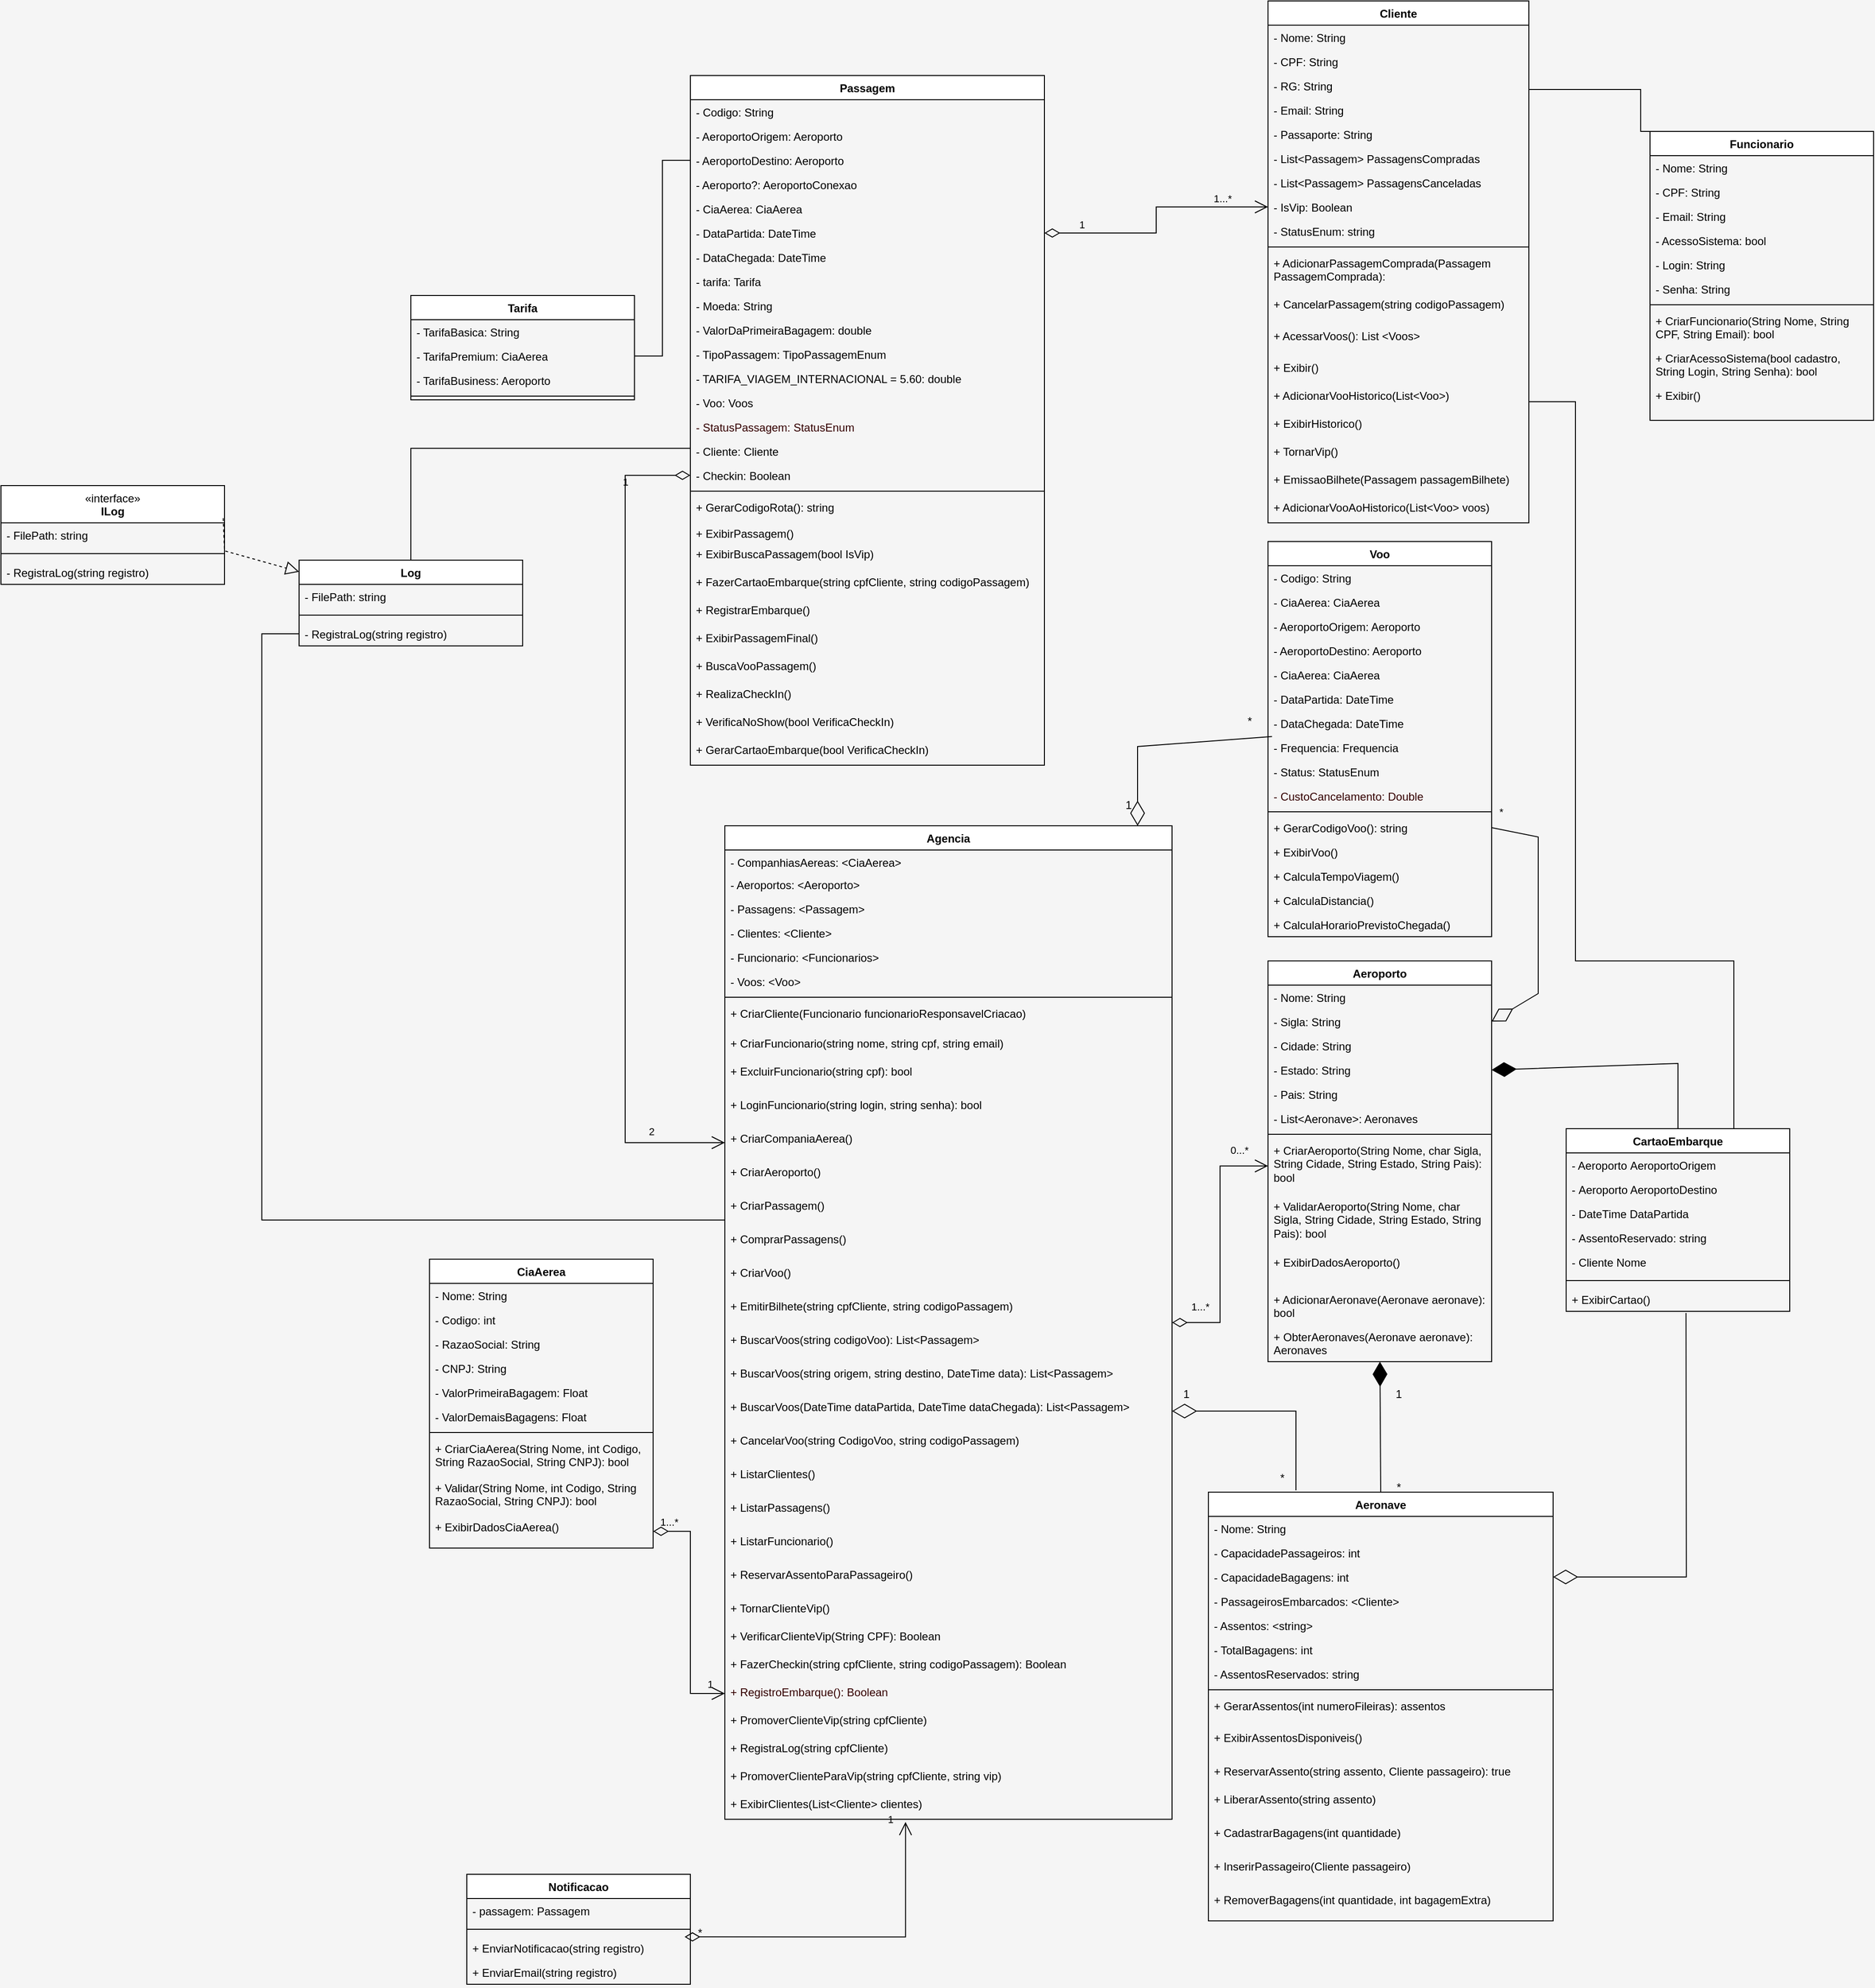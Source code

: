 <mxfile version="24.8.3">
  <diagram id="C5RBs43oDa-KdzZeNtuy" name="Page-1">
    <mxGraphModel dx="2100" dy="1150" grid="1" gridSize="10" guides="1" tooltips="1" connect="1" arrows="1" fold="1" page="1" pageScale="1" pageWidth="827" pageHeight="1169" background="#F5F5F5" math="0" shadow="0">
      <root>
        <mxCell id="WIyWlLk6GJQsqaUBKTNV-0" />
        <mxCell id="WIyWlLk6GJQsqaUBKTNV-1" parent="WIyWlLk6GJQsqaUBKTNV-0" />
        <mxCell id="ZKEQn59ty49KRcbizOJW-0" value="Funcionario" style="swimlane;fontStyle=1;align=center;verticalAlign=top;childLayout=stackLayout;horizontal=1;startSize=26;horizontalStack=0;resizeParent=1;resizeParentMax=0;resizeLast=0;collapsible=1;marginBottom=0;whiteSpace=wrap;html=1;labelBackgroundColor=none;" parent="WIyWlLk6GJQsqaUBKTNV-1" vertex="1">
          <mxGeometry x="1790" y="560" width="240" height="310" as="geometry" />
        </mxCell>
        <mxCell id="ZKEQn59ty49KRcbizOJW-1" value="- Nome: String" style="text;strokeColor=none;fillColor=none;align=left;verticalAlign=top;spacingLeft=4;spacingRight=4;overflow=hidden;rotatable=0;points=[[0,0.5],[1,0.5]];portConstraint=eastwest;whiteSpace=wrap;html=1;labelBackgroundColor=none;" parent="ZKEQn59ty49KRcbizOJW-0" vertex="1">
          <mxGeometry y="26" width="240" height="26" as="geometry" />
        </mxCell>
        <mxCell id="ZKEQn59ty49KRcbizOJW-2" value="- CPF: String" style="text;strokeColor=none;fillColor=none;align=left;verticalAlign=top;spacingLeft=4;spacingRight=4;overflow=hidden;rotatable=0;points=[[0,0.5],[1,0.5]];portConstraint=eastwest;whiteSpace=wrap;html=1;labelBackgroundColor=none;" parent="ZKEQn59ty49KRcbizOJW-0" vertex="1">
          <mxGeometry y="52" width="240" height="26" as="geometry" />
        </mxCell>
        <mxCell id="ZKEQn59ty49KRcbizOJW-3" value="- Email: String" style="text;strokeColor=none;fillColor=none;align=left;verticalAlign=top;spacingLeft=4;spacingRight=4;overflow=hidden;rotatable=0;points=[[0,0.5],[1,0.5]];portConstraint=eastwest;whiteSpace=wrap;html=1;labelBackgroundColor=none;" parent="ZKEQn59ty49KRcbizOJW-0" vertex="1">
          <mxGeometry y="78" width="240" height="26" as="geometry" />
        </mxCell>
        <mxCell id="ZKEQn59ty49KRcbizOJW-4" value="- AcessoSistema: bool" style="text;strokeColor=none;fillColor=none;align=left;verticalAlign=top;spacingLeft=4;spacingRight=4;overflow=hidden;rotatable=0;points=[[0,0.5],[1,0.5]];portConstraint=eastwest;whiteSpace=wrap;html=1;labelBackgroundColor=none;" parent="ZKEQn59ty49KRcbizOJW-0" vertex="1">
          <mxGeometry y="104" width="240" height="26" as="geometry" />
        </mxCell>
        <mxCell id="ZKEQn59ty49KRcbizOJW-5" value="- Login: String" style="text;strokeColor=none;fillColor=none;align=left;verticalAlign=top;spacingLeft=4;spacingRight=4;overflow=hidden;rotatable=0;points=[[0,0.5],[1,0.5]];portConstraint=eastwest;whiteSpace=wrap;html=1;labelBackgroundColor=none;" parent="ZKEQn59ty49KRcbizOJW-0" vertex="1">
          <mxGeometry y="130" width="240" height="26" as="geometry" />
        </mxCell>
        <mxCell id="ZKEQn59ty49KRcbizOJW-6" value="- Senha: String" style="text;strokeColor=none;fillColor=none;align=left;verticalAlign=top;spacingLeft=4;spacingRight=4;overflow=hidden;rotatable=0;points=[[0,0.5],[1,0.5]];portConstraint=eastwest;whiteSpace=wrap;html=1;labelBackgroundColor=none;" parent="ZKEQn59ty49KRcbizOJW-0" vertex="1">
          <mxGeometry y="156" width="240" height="26" as="geometry" />
        </mxCell>
        <mxCell id="ZKEQn59ty49KRcbizOJW-7" value="" style="line;strokeWidth=1;fillColor=none;align=left;verticalAlign=middle;spacingTop=-1;spacingLeft=3;spacingRight=3;rotatable=0;labelPosition=right;points=[];portConstraint=eastwest;labelBackgroundColor=none;" parent="ZKEQn59ty49KRcbizOJW-0" vertex="1">
          <mxGeometry y="182" width="240" height="8" as="geometry" />
        </mxCell>
        <mxCell id="ZKEQn59ty49KRcbizOJW-8" value="+ CriarFuncionario(String Nome, String CPF, String Email): bool" style="text;strokeColor=none;fillColor=none;align=left;verticalAlign=top;spacingLeft=4;spacingRight=4;overflow=hidden;rotatable=0;points=[[0,0.5],[1,0.5]];portConstraint=eastwest;whiteSpace=wrap;html=1;labelBackgroundColor=none;" parent="ZKEQn59ty49KRcbizOJW-0" vertex="1">
          <mxGeometry y="190" width="240" height="40" as="geometry" />
        </mxCell>
        <mxCell id="ZKEQn59ty49KRcbizOJW-9" value="+ CriarAcessoSistema(bool cadastro, String Login, String Senha): bool&lt;div&gt;&lt;br&gt;&lt;/div&gt;" style="text;strokeColor=none;fillColor=none;align=left;verticalAlign=top;spacingLeft=4;spacingRight=4;overflow=hidden;rotatable=0;points=[[0,0.5],[1,0.5]];portConstraint=eastwest;whiteSpace=wrap;html=1;labelBackgroundColor=none;" parent="ZKEQn59ty49KRcbizOJW-0" vertex="1">
          <mxGeometry y="230" width="240" height="40" as="geometry" />
        </mxCell>
        <mxCell id="ZKEQn59ty49KRcbizOJW-10" value="+ Exibir()&lt;div&gt;&lt;br&gt;&lt;/div&gt;" style="text;strokeColor=none;fillColor=none;align=left;verticalAlign=top;spacingLeft=4;spacingRight=4;overflow=hidden;rotatable=0;points=[[0,0.5],[1,0.5]];portConstraint=eastwest;whiteSpace=wrap;html=1;fontStyle=0;labelBackgroundColor=none;" parent="ZKEQn59ty49KRcbizOJW-0" vertex="1">
          <mxGeometry y="270" width="240" height="40" as="geometry" />
        </mxCell>
        <mxCell id="ZKEQn59ty49KRcbizOJW-11" value="CiaAerea" style="swimlane;fontStyle=1;align=center;verticalAlign=top;childLayout=stackLayout;horizontal=1;startSize=26;horizontalStack=0;resizeParent=1;resizeParentMax=0;resizeLast=0;collapsible=1;marginBottom=0;whiteSpace=wrap;html=1;labelBackgroundColor=none;" parent="WIyWlLk6GJQsqaUBKTNV-1" vertex="1">
          <mxGeometry x="480" y="1770" width="240" height="310" as="geometry" />
        </mxCell>
        <mxCell id="ZKEQn59ty49KRcbizOJW-12" value="- Nome: String" style="text;strokeColor=none;fillColor=none;align=left;verticalAlign=top;spacingLeft=4;spacingRight=4;overflow=hidden;rotatable=0;points=[[0,0.5],[1,0.5]];portConstraint=eastwest;whiteSpace=wrap;html=1;labelBackgroundColor=none;" parent="ZKEQn59ty49KRcbizOJW-11" vertex="1">
          <mxGeometry y="26" width="240" height="26" as="geometry" />
        </mxCell>
        <mxCell id="ZKEQn59ty49KRcbizOJW-13" value="- Codigo: int" style="text;strokeColor=none;fillColor=none;align=left;verticalAlign=top;spacingLeft=4;spacingRight=4;overflow=hidden;rotatable=0;points=[[0,0.5],[1,0.5]];portConstraint=eastwest;whiteSpace=wrap;html=1;labelBackgroundColor=none;" parent="ZKEQn59ty49KRcbizOJW-11" vertex="1">
          <mxGeometry y="52" width="240" height="26" as="geometry" />
        </mxCell>
        <mxCell id="ZKEQn59ty49KRcbizOJW-14" value="- RazaoSocial: String" style="text;strokeColor=none;fillColor=none;align=left;verticalAlign=top;spacingLeft=4;spacingRight=4;overflow=hidden;rotatable=0;points=[[0,0.5],[1,0.5]];portConstraint=eastwest;whiteSpace=wrap;html=1;labelBackgroundColor=none;" parent="ZKEQn59ty49KRcbizOJW-11" vertex="1">
          <mxGeometry y="78" width="240" height="26" as="geometry" />
        </mxCell>
        <mxCell id="ZKEQn59ty49KRcbizOJW-15" value="- CNPJ: String" style="text;strokeColor=none;fillColor=none;align=left;verticalAlign=top;spacingLeft=4;spacingRight=4;overflow=hidden;rotatable=0;points=[[0,0.5],[1,0.5]];portConstraint=eastwest;whiteSpace=wrap;html=1;labelBackgroundColor=none;" parent="ZKEQn59ty49KRcbizOJW-11" vertex="1">
          <mxGeometry y="104" width="240" height="26" as="geometry" />
        </mxCell>
        <mxCell id="ZKEQn59ty49KRcbizOJW-16" value="- ValorPrimeiraBagagem: Float" style="text;strokeColor=none;fillColor=none;align=left;verticalAlign=top;spacingLeft=4;spacingRight=4;overflow=hidden;rotatable=0;points=[[0,0.5],[1,0.5]];portConstraint=eastwest;whiteSpace=wrap;html=1;labelBackgroundColor=none;" parent="ZKEQn59ty49KRcbizOJW-11" vertex="1">
          <mxGeometry y="130" width="240" height="26" as="geometry" />
        </mxCell>
        <mxCell id="ZKEQn59ty49KRcbizOJW-17" value="- ValorDemaisBagagens: Float" style="text;strokeColor=none;fillColor=none;align=left;verticalAlign=top;spacingLeft=4;spacingRight=4;overflow=hidden;rotatable=0;points=[[0,0.5],[1,0.5]];portConstraint=eastwest;whiteSpace=wrap;html=1;labelBackgroundColor=none;" parent="ZKEQn59ty49KRcbizOJW-11" vertex="1">
          <mxGeometry y="156" width="240" height="26" as="geometry" />
        </mxCell>
        <mxCell id="ZKEQn59ty49KRcbizOJW-18" value="" style="line;strokeWidth=1;fillColor=none;align=left;verticalAlign=middle;spacingTop=-1;spacingLeft=3;spacingRight=3;rotatable=0;labelPosition=right;points=[];portConstraint=eastwest;labelBackgroundColor=none;" parent="ZKEQn59ty49KRcbizOJW-11" vertex="1">
          <mxGeometry y="182" width="240" height="8" as="geometry" />
        </mxCell>
        <mxCell id="ZKEQn59ty49KRcbizOJW-19" value="+ CriarCiaAerea(String Nome, int Codigo, String RazaoSocial, String CNPJ): bool" style="text;strokeColor=none;fillColor=none;align=left;verticalAlign=top;spacingLeft=4;spacingRight=4;overflow=hidden;rotatable=0;points=[[0,0.5],[1,0.5]];portConstraint=eastwest;whiteSpace=wrap;html=1;labelBackgroundColor=none;" parent="ZKEQn59ty49KRcbizOJW-11" vertex="1">
          <mxGeometry y="190" width="240" height="42" as="geometry" />
        </mxCell>
        <mxCell id="ZKEQn59ty49KRcbizOJW-20" value="+ Validar(String Nome, int Codigo, String RazaoSocial, String CNPJ): bool" style="text;strokeColor=none;fillColor=none;align=left;verticalAlign=top;spacingLeft=4;spacingRight=4;overflow=hidden;rotatable=0;points=[[0,0.5],[1,0.5]];portConstraint=eastwest;whiteSpace=wrap;html=1;labelBackgroundColor=none;" parent="ZKEQn59ty49KRcbizOJW-11" vertex="1">
          <mxGeometry y="232" width="240" height="42" as="geometry" />
        </mxCell>
        <mxCell id="ZKEQn59ty49KRcbizOJW-21" value="+ ExibirDadosCiaAerea()" style="text;strokeColor=none;fillColor=none;align=left;verticalAlign=top;spacingLeft=4;spacingRight=4;overflow=hidden;rotatable=0;points=[[0,0.5],[1,0.5]];portConstraint=eastwest;whiteSpace=wrap;html=1;labelBackgroundColor=none;" parent="ZKEQn59ty49KRcbizOJW-11" vertex="1">
          <mxGeometry y="274" width="240" height="36" as="geometry" />
        </mxCell>
        <mxCell id="ZKEQn59ty49KRcbizOJW-22" value="Aeroporto" style="swimlane;fontStyle=1;align=center;verticalAlign=top;childLayout=stackLayout;horizontal=1;startSize=26;horizontalStack=0;resizeParent=1;resizeParentMax=0;resizeLast=0;collapsible=1;marginBottom=0;whiteSpace=wrap;html=1;labelBackgroundColor=none;" parent="WIyWlLk6GJQsqaUBKTNV-1" vertex="1">
          <mxGeometry x="1380" y="1450" width="240" height="430" as="geometry" />
        </mxCell>
        <mxCell id="ZKEQn59ty49KRcbizOJW-23" value="- Nome: String" style="text;strokeColor=none;fillColor=none;align=left;verticalAlign=top;spacingLeft=4;spacingRight=4;overflow=hidden;rotatable=0;points=[[0,0.5],[1,0.5]];portConstraint=eastwest;whiteSpace=wrap;html=1;labelBackgroundColor=none;" parent="ZKEQn59ty49KRcbizOJW-22" vertex="1">
          <mxGeometry y="26" width="240" height="26" as="geometry" />
        </mxCell>
        <mxCell id="ZKEQn59ty49KRcbizOJW-24" value="- Sigla: String" style="text;strokeColor=none;fillColor=none;align=left;verticalAlign=top;spacingLeft=4;spacingRight=4;overflow=hidden;rotatable=0;points=[[0,0.5],[1,0.5]];portConstraint=eastwest;whiteSpace=wrap;html=1;labelBackgroundColor=none;" parent="ZKEQn59ty49KRcbizOJW-22" vertex="1">
          <mxGeometry y="52" width="240" height="26" as="geometry" />
        </mxCell>
        <mxCell id="ZKEQn59ty49KRcbizOJW-25" value="- Cidade: String" style="text;strokeColor=none;fillColor=none;align=left;verticalAlign=top;spacingLeft=4;spacingRight=4;overflow=hidden;rotatable=0;points=[[0,0.5],[1,0.5]];portConstraint=eastwest;whiteSpace=wrap;html=1;labelBackgroundColor=none;" parent="ZKEQn59ty49KRcbizOJW-22" vertex="1">
          <mxGeometry y="78" width="240" height="26" as="geometry" />
        </mxCell>
        <mxCell id="ZKEQn59ty49KRcbizOJW-26" value="- Estado: String" style="text;strokeColor=none;fillColor=none;align=left;verticalAlign=top;spacingLeft=4;spacingRight=4;overflow=hidden;rotatable=0;points=[[0,0.5],[1,0.5]];portConstraint=eastwest;whiteSpace=wrap;html=1;labelBackgroundColor=none;" parent="ZKEQn59ty49KRcbizOJW-22" vertex="1">
          <mxGeometry y="104" width="240" height="26" as="geometry" />
        </mxCell>
        <mxCell id="ZKEQn59ty49KRcbizOJW-27" value="- Pais: String" style="text;strokeColor=none;fillColor=none;align=left;verticalAlign=top;spacingLeft=4;spacingRight=4;overflow=hidden;rotatable=0;points=[[0,0.5],[1,0.5]];portConstraint=eastwest;whiteSpace=wrap;html=1;labelBackgroundColor=none;" parent="ZKEQn59ty49KRcbizOJW-22" vertex="1">
          <mxGeometry y="130" width="240" height="26" as="geometry" />
        </mxCell>
        <mxCell id="ZKEQn59ty49KRcbizOJW-28" value="- List&amp;lt;Aeronave&amp;gt;: Aeronaves" style="text;strokeColor=none;fillColor=none;align=left;verticalAlign=top;spacingLeft=4;spacingRight=4;overflow=hidden;rotatable=0;points=[[0,0.5],[1,0.5]];portConstraint=eastwest;whiteSpace=wrap;html=1;labelBackgroundColor=none;" parent="ZKEQn59ty49KRcbizOJW-22" vertex="1">
          <mxGeometry y="156" width="240" height="26" as="geometry" />
        </mxCell>
        <mxCell id="ZKEQn59ty49KRcbizOJW-29" value="" style="line;strokeWidth=1;fillColor=none;align=left;verticalAlign=middle;spacingTop=-1;spacingLeft=3;spacingRight=3;rotatable=0;labelPosition=right;points=[];portConstraint=eastwest;labelBackgroundColor=none;" parent="ZKEQn59ty49KRcbizOJW-22" vertex="1">
          <mxGeometry y="182" width="240" height="8" as="geometry" />
        </mxCell>
        <mxCell id="ZKEQn59ty49KRcbizOJW-30" value="+ CriarAeroporto(String Nome, char Sigla, String Cidade, String Estado, String Pais): bool" style="text;strokeColor=none;fillColor=none;align=left;verticalAlign=top;spacingLeft=4;spacingRight=4;overflow=hidden;rotatable=0;points=[[0,0.5],[1,0.5]];portConstraint=eastwest;whiteSpace=wrap;html=1;labelBackgroundColor=none;" parent="ZKEQn59ty49KRcbizOJW-22" vertex="1">
          <mxGeometry y="190" width="240" height="60" as="geometry" />
        </mxCell>
        <mxCell id="ZKEQn59ty49KRcbizOJW-31" value="+ ValidarAeroporto(String Nome, char Sigla, String Cidade, String Estado, String Pais): bool" style="text;strokeColor=none;fillColor=none;align=left;verticalAlign=top;spacingLeft=4;spacingRight=4;overflow=hidden;rotatable=0;points=[[0,0.5],[1,0.5]];portConstraint=eastwest;whiteSpace=wrap;html=1;labelBackgroundColor=none;" parent="ZKEQn59ty49KRcbizOJW-22" vertex="1">
          <mxGeometry y="250" width="240" height="60" as="geometry" />
        </mxCell>
        <mxCell id="ZKEQn59ty49KRcbizOJW-32" value="+ ExibirDadosAeroporto()" style="text;strokeColor=none;fillColor=none;align=left;verticalAlign=top;spacingLeft=4;spacingRight=4;overflow=hidden;rotatable=0;points=[[0,0.5],[1,0.5]];portConstraint=eastwest;whiteSpace=wrap;html=1;labelBackgroundColor=none;" parent="ZKEQn59ty49KRcbizOJW-22" vertex="1">
          <mxGeometry y="310" width="240" height="40" as="geometry" />
        </mxCell>
        <mxCell id="ZKEQn59ty49KRcbizOJW-33" value="+ AdicionarAeronave(Aeronave aeronave): bool" style="text;strokeColor=none;fillColor=none;align=left;verticalAlign=top;spacingLeft=4;spacingRight=4;overflow=hidden;rotatable=0;points=[[0,0.5],[1,0.5]];portConstraint=eastwest;whiteSpace=wrap;html=1;labelBackgroundColor=none;" parent="ZKEQn59ty49KRcbizOJW-22" vertex="1">
          <mxGeometry y="350" width="240" height="40" as="geometry" />
        </mxCell>
        <mxCell id="ZKEQn59ty49KRcbizOJW-34" value="+ ObterAeronaves(Aeronave aeronave): Aeronaves" style="text;strokeColor=none;fillColor=none;align=left;verticalAlign=top;spacingLeft=4;spacingRight=4;overflow=hidden;rotatable=0;points=[[0,0.5],[1,0.5]];portConstraint=eastwest;whiteSpace=wrap;html=1;labelBackgroundColor=none;" parent="ZKEQn59ty49KRcbizOJW-22" vertex="1">
          <mxGeometry y="390" width="240" height="40" as="geometry" />
        </mxCell>
        <mxCell id="ZKEQn59ty49KRcbizOJW-36" value="Passagem" style="swimlane;fontStyle=1;align=center;verticalAlign=top;childLayout=stackLayout;horizontal=1;startSize=26;horizontalStack=0;resizeParent=1;resizeParentMax=0;resizeLast=0;collapsible=1;marginBottom=0;whiteSpace=wrap;html=1;labelBackgroundColor=none;" parent="WIyWlLk6GJQsqaUBKTNV-1" vertex="1">
          <mxGeometry x="760" y="500" width="380" height="740" as="geometry" />
        </mxCell>
        <mxCell id="ZKEQn59ty49KRcbizOJW-37" value="- Codigo: String" style="text;strokeColor=none;fillColor=none;align=left;verticalAlign=top;spacingLeft=4;spacingRight=4;overflow=hidden;rotatable=0;points=[[0,0.5],[1,0.5]];portConstraint=eastwest;whiteSpace=wrap;html=1;labelBackgroundColor=none;" parent="ZKEQn59ty49KRcbizOJW-36" vertex="1">
          <mxGeometry y="26" width="380" height="26" as="geometry" />
        </mxCell>
        <mxCell id="ZKEQn59ty49KRcbizOJW-38" value="- AeroportoOrigem: Aeroporto" style="text;strokeColor=none;fillColor=none;align=left;verticalAlign=top;spacingLeft=4;spacingRight=4;overflow=hidden;rotatable=0;points=[[0,0.5],[1,0.5]];portConstraint=eastwest;whiteSpace=wrap;html=1;labelBackgroundColor=none;" parent="ZKEQn59ty49KRcbizOJW-36" vertex="1">
          <mxGeometry y="52" width="380" height="26" as="geometry" />
        </mxCell>
        <mxCell id="ZKEQn59ty49KRcbizOJW-39" value="- AeroportoDestino: Aeroporto" style="text;strokeColor=none;fillColor=none;align=left;verticalAlign=top;spacingLeft=4;spacingRight=4;overflow=hidden;rotatable=0;points=[[0,0.5],[1,0.5]];portConstraint=eastwest;whiteSpace=wrap;html=1;labelBackgroundColor=none;" parent="ZKEQn59ty49KRcbizOJW-36" vertex="1">
          <mxGeometry y="78" width="380" height="26" as="geometry" />
        </mxCell>
        <mxCell id="ZKEQn59ty49KRcbizOJW-40" value="- Aeroporto?: AeroportoConexao" style="text;strokeColor=none;fillColor=none;align=left;verticalAlign=top;spacingLeft=4;spacingRight=4;overflow=hidden;rotatable=0;points=[[0,0.5],[1,0.5]];portConstraint=eastwest;whiteSpace=wrap;html=1;labelBackgroundColor=none;" parent="ZKEQn59ty49KRcbizOJW-36" vertex="1">
          <mxGeometry y="104" width="380" height="26" as="geometry" />
        </mxCell>
        <mxCell id="ZKEQn59ty49KRcbizOJW-41" value="- CiaAerea: CiaAerea" style="text;strokeColor=none;fillColor=none;align=left;verticalAlign=top;spacingLeft=4;spacingRight=4;overflow=hidden;rotatable=0;points=[[0,0.5],[1,0.5]];portConstraint=eastwest;whiteSpace=wrap;html=1;labelBackgroundColor=none;" parent="ZKEQn59ty49KRcbizOJW-36" vertex="1">
          <mxGeometry y="130" width="380" height="26" as="geometry" />
        </mxCell>
        <mxCell id="ZKEQn59ty49KRcbizOJW-42" value="- DataPartida: DateTime" style="text;strokeColor=none;fillColor=none;align=left;verticalAlign=top;spacingLeft=4;spacingRight=4;overflow=hidden;rotatable=0;points=[[0,0.5],[1,0.5]];portConstraint=eastwest;whiteSpace=wrap;html=1;labelBackgroundColor=none;" parent="ZKEQn59ty49KRcbizOJW-36" vertex="1">
          <mxGeometry y="156" width="380" height="26" as="geometry" />
        </mxCell>
        <mxCell id="ZKEQn59ty49KRcbizOJW-43" value="- DataChegada: DateTime" style="text;strokeColor=none;fillColor=none;align=left;verticalAlign=top;spacingLeft=4;spacingRight=4;overflow=hidden;rotatable=0;points=[[0,0.5],[1,0.5]];portConstraint=eastwest;whiteSpace=wrap;html=1;labelBackgroundColor=none;" parent="ZKEQn59ty49KRcbizOJW-36" vertex="1">
          <mxGeometry y="182" width="380" height="26" as="geometry" />
        </mxCell>
        <mxCell id="ZKEQn59ty49KRcbizOJW-44" value="- tarifa: Tarifa" style="text;strokeColor=none;fillColor=none;align=left;verticalAlign=top;spacingLeft=4;spacingRight=4;overflow=hidden;rotatable=0;points=[[0,0.5],[1,0.5]];portConstraint=eastwest;whiteSpace=wrap;html=1;labelBackgroundColor=none;" parent="ZKEQn59ty49KRcbizOJW-36" vertex="1">
          <mxGeometry y="208" width="380" height="26" as="geometry" />
        </mxCell>
        <mxCell id="ZKEQn59ty49KRcbizOJW-45" value="- Moeda: String" style="text;strokeColor=none;fillColor=none;align=left;verticalAlign=top;spacingLeft=4;spacingRight=4;overflow=hidden;rotatable=0;points=[[0,0.5],[1,0.5]];portConstraint=eastwest;whiteSpace=wrap;html=1;labelBackgroundColor=none;" parent="ZKEQn59ty49KRcbizOJW-36" vertex="1">
          <mxGeometry y="234" width="380" height="26" as="geometry" />
        </mxCell>
        <mxCell id="ZKEQn59ty49KRcbizOJW-46" value="- ValorDaPrimeiraBagagem: double" style="text;strokeColor=none;fillColor=none;align=left;verticalAlign=top;spacingLeft=4;spacingRight=4;overflow=hidden;rotatable=0;points=[[0,0.5],[1,0.5]];portConstraint=eastwest;whiteSpace=wrap;html=1;labelBackgroundColor=none;" parent="ZKEQn59ty49KRcbizOJW-36" vertex="1">
          <mxGeometry y="260" width="380" height="26" as="geometry" />
        </mxCell>
        <mxCell id="ZKEQn59ty49KRcbizOJW-47" value="- TipoPassagem: TipoPassagemEnum" style="text;strokeColor=none;fillColor=none;align=left;verticalAlign=top;spacingLeft=4;spacingRight=4;overflow=hidden;rotatable=0;points=[[0,0.5],[1,0.5]];portConstraint=eastwest;whiteSpace=wrap;html=1;labelBackgroundColor=none;" parent="ZKEQn59ty49KRcbizOJW-36" vertex="1">
          <mxGeometry y="286" width="380" height="26" as="geometry" />
        </mxCell>
        <mxCell id="ZKEQn59ty49KRcbizOJW-48" value="- TARIFA_VIAGEM_INTERNACIONAL = 5.60: double" style="text;strokeColor=none;fillColor=none;align=left;verticalAlign=top;spacingLeft=4;spacingRight=4;overflow=hidden;rotatable=0;points=[[0,0.5],[1,0.5]];portConstraint=eastwest;whiteSpace=wrap;html=1;labelBackgroundColor=none;" parent="ZKEQn59ty49KRcbizOJW-36" vertex="1">
          <mxGeometry y="312" width="380" height="26" as="geometry" />
        </mxCell>
        <mxCell id="ZKEQn59ty49KRcbizOJW-49" value="- Voo: Voos" style="text;strokeColor=none;fillColor=none;align=left;verticalAlign=top;spacingLeft=4;spacingRight=4;overflow=hidden;rotatable=0;points=[[0,0.5],[1,0.5]];portConstraint=eastwest;whiteSpace=wrap;html=1;labelBackgroundColor=none;" parent="ZKEQn59ty49KRcbizOJW-36" vertex="1">
          <mxGeometry y="338" width="380" height="26" as="geometry" />
        </mxCell>
        <mxCell id="ZKEQn59ty49KRcbizOJW-50" value="&lt;font color=&quot;#330000&quot;&gt;- StatusPassagem: StatusEnum&lt;/font&gt;" style="text;strokeColor=none;fillColor=none;align=left;verticalAlign=top;spacingLeft=4;spacingRight=4;overflow=hidden;rotatable=0;points=[[0,0.5],[1,0.5]];portConstraint=eastwest;whiteSpace=wrap;html=1;labelBackgroundColor=none;" parent="ZKEQn59ty49KRcbizOJW-36" vertex="1">
          <mxGeometry y="364" width="380" height="26" as="geometry" />
        </mxCell>
        <mxCell id="ZKEQn59ty49KRcbizOJW-145" value="- Cliente: Cliente" style="text;strokeColor=none;fillColor=none;align=left;verticalAlign=top;spacingLeft=4;spacingRight=4;overflow=hidden;rotatable=0;points=[[0,0.5],[1,0.5]];portConstraint=eastwest;whiteSpace=wrap;html=1;labelBackgroundColor=none;" parent="ZKEQn59ty49KRcbizOJW-36" vertex="1">
          <mxGeometry y="390" width="380" height="26" as="geometry" />
        </mxCell>
        <mxCell id="ZKEQn59ty49KRcbizOJW-153" value="- Checkin: Boolean" style="text;strokeColor=none;fillColor=none;align=left;verticalAlign=top;spacingLeft=4;spacingRight=4;overflow=hidden;rotatable=0;points=[[0,0.5],[1,0.5]];portConstraint=eastwest;whiteSpace=wrap;html=1;labelBackgroundColor=none;" parent="ZKEQn59ty49KRcbizOJW-36" vertex="1">
          <mxGeometry y="416" width="380" height="26" as="geometry" />
        </mxCell>
        <mxCell id="ZKEQn59ty49KRcbizOJW-51" value="" style="line;strokeWidth=1;fillColor=none;align=left;verticalAlign=middle;spacingTop=-1;spacingLeft=3;spacingRight=3;rotatable=0;labelPosition=right;points=[];portConstraint=eastwest;labelBackgroundColor=none;" parent="ZKEQn59ty49KRcbizOJW-36" vertex="1">
          <mxGeometry y="442" width="380" height="8" as="geometry" />
        </mxCell>
        <mxCell id="ZKEQn59ty49KRcbizOJW-52" value="+ GerarCodigoRota(): string" style="text;strokeColor=none;fillColor=none;align=left;verticalAlign=top;spacingLeft=4;spacingRight=4;overflow=hidden;rotatable=0;points=[[0,0.5],[1,0.5]];portConstraint=eastwest;whiteSpace=wrap;html=1;labelBackgroundColor=none;" parent="ZKEQn59ty49KRcbizOJW-36" vertex="1">
          <mxGeometry y="450" width="380" height="28" as="geometry" />
        </mxCell>
        <mxCell id="ZKEQn59ty49KRcbizOJW-53" value="+ ExibirPassagem()" style="text;strokeColor=none;fillColor=none;align=left;verticalAlign=top;spacingLeft=4;spacingRight=4;overflow=hidden;rotatable=0;points=[[0,0.5],[1,0.5]];portConstraint=eastwest;whiteSpace=wrap;html=1;labelBackgroundColor=none;" parent="ZKEQn59ty49KRcbizOJW-36" vertex="1">
          <mxGeometry y="478" width="380" height="22" as="geometry" />
        </mxCell>
        <mxCell id="oKy1D4rK1Tgr0onSn92R-27" value="+ ExibirBuscaPassagem(bool IsVip)" style="text;strokeColor=none;fillColor=none;align=left;verticalAlign=top;spacingLeft=4;spacingRight=4;overflow=hidden;rotatable=0;points=[[0,0.5],[1,0.5]];portConstraint=eastwest;whiteSpace=wrap;html=1;labelBackgroundColor=none;" vertex="1" parent="ZKEQn59ty49KRcbizOJW-36">
          <mxGeometry y="500" width="380" height="30" as="geometry" />
        </mxCell>
        <mxCell id="oKy1D4rK1Tgr0onSn92R-26" value="+ FazerCartaoEmbarque(string cpfCliente, string codigoPassagem)" style="text;strokeColor=none;fillColor=none;align=left;verticalAlign=top;spacingLeft=4;spacingRight=4;overflow=hidden;rotatable=0;points=[[0,0.5],[1,0.5]];portConstraint=eastwest;whiteSpace=wrap;html=1;labelBackgroundColor=none;" vertex="1" parent="ZKEQn59ty49KRcbizOJW-36">
          <mxGeometry y="530" width="380" height="30" as="geometry" />
        </mxCell>
        <mxCell id="oKy1D4rK1Tgr0onSn92R-28" value="+ RegistrarEmbarque()" style="text;strokeColor=none;fillColor=none;align=left;verticalAlign=top;spacingLeft=4;spacingRight=4;overflow=hidden;rotatable=0;points=[[0,0.5],[1,0.5]];portConstraint=eastwest;whiteSpace=wrap;html=1;labelBackgroundColor=none;" vertex="1" parent="ZKEQn59ty49KRcbizOJW-36">
          <mxGeometry y="560" width="380" height="30" as="geometry" />
        </mxCell>
        <mxCell id="oKy1D4rK1Tgr0onSn92R-29" value="+ ExibirPassagemFinal()" style="text;strokeColor=none;fillColor=none;align=left;verticalAlign=top;spacingLeft=4;spacingRight=4;overflow=hidden;rotatable=0;points=[[0,0.5],[1,0.5]];portConstraint=eastwest;whiteSpace=wrap;html=1;labelBackgroundColor=none;" vertex="1" parent="ZKEQn59ty49KRcbizOJW-36">
          <mxGeometry y="590" width="380" height="30" as="geometry" />
        </mxCell>
        <mxCell id="oKy1D4rK1Tgr0onSn92R-30" value="+ BuscaVooPassagem()" style="text;strokeColor=none;fillColor=none;align=left;verticalAlign=top;spacingLeft=4;spacingRight=4;overflow=hidden;rotatable=0;points=[[0,0.5],[1,0.5]];portConstraint=eastwest;whiteSpace=wrap;html=1;labelBackgroundColor=none;" vertex="1" parent="ZKEQn59ty49KRcbizOJW-36">
          <mxGeometry y="620" width="380" height="30" as="geometry" />
        </mxCell>
        <mxCell id="oKy1D4rK1Tgr0onSn92R-31" value="+ RealizaCheckIn()" style="text;strokeColor=none;fillColor=none;align=left;verticalAlign=top;spacingLeft=4;spacingRight=4;overflow=hidden;rotatable=0;points=[[0,0.5],[1,0.5]];portConstraint=eastwest;whiteSpace=wrap;html=1;labelBackgroundColor=none;" vertex="1" parent="ZKEQn59ty49KRcbizOJW-36">
          <mxGeometry y="650" width="380" height="30" as="geometry" />
        </mxCell>
        <mxCell id="oKy1D4rK1Tgr0onSn92R-32" value="+ VerificaNoShow(bool VerificaCheckIn)" style="text;strokeColor=none;fillColor=none;align=left;verticalAlign=top;spacingLeft=4;spacingRight=4;overflow=hidden;rotatable=0;points=[[0,0.5],[1,0.5]];portConstraint=eastwest;whiteSpace=wrap;html=1;labelBackgroundColor=none;" vertex="1" parent="ZKEQn59ty49KRcbizOJW-36">
          <mxGeometry y="680" width="380" height="30" as="geometry" />
        </mxCell>
        <mxCell id="oKy1D4rK1Tgr0onSn92R-33" value="+ GerarCartaoEmbarque(bool VerificaCheckIn)" style="text;strokeColor=none;fillColor=none;align=left;verticalAlign=top;spacingLeft=4;spacingRight=4;overflow=hidden;rotatable=0;points=[[0,0.5],[1,0.5]];portConstraint=eastwest;whiteSpace=wrap;html=1;labelBackgroundColor=none;" vertex="1" parent="ZKEQn59ty49KRcbizOJW-36">
          <mxGeometry y="710" width="380" height="30" as="geometry" />
        </mxCell>
        <mxCell id="ZKEQn59ty49KRcbizOJW-54" value="Cliente" style="swimlane;fontStyle=1;align=center;verticalAlign=top;childLayout=stackLayout;horizontal=1;startSize=26;horizontalStack=0;resizeParent=1;resizeParentMax=0;resizeLast=0;collapsible=1;marginBottom=0;whiteSpace=wrap;html=1;labelBackgroundColor=none;" parent="WIyWlLk6GJQsqaUBKTNV-1" vertex="1">
          <mxGeometry x="1380" y="420" width="280" height="560" as="geometry" />
        </mxCell>
        <mxCell id="ZKEQn59ty49KRcbizOJW-55" value="- Nome: String" style="text;strokeColor=none;fillColor=none;align=left;verticalAlign=top;spacingLeft=4;spacingRight=4;overflow=hidden;rotatable=0;points=[[0,0.5],[1,0.5]];portConstraint=eastwest;whiteSpace=wrap;html=1;labelBackgroundColor=none;" parent="ZKEQn59ty49KRcbizOJW-54" vertex="1">
          <mxGeometry y="26" width="280" height="26" as="geometry" />
        </mxCell>
        <mxCell id="ZKEQn59ty49KRcbizOJW-56" value="- CPF: String" style="text;strokeColor=none;fillColor=none;align=left;verticalAlign=top;spacingLeft=4;spacingRight=4;overflow=hidden;rotatable=0;points=[[0,0.5],[1,0.5]];portConstraint=eastwest;whiteSpace=wrap;html=1;labelBackgroundColor=none;" parent="ZKEQn59ty49KRcbizOJW-54" vertex="1">
          <mxGeometry y="52" width="280" height="26" as="geometry" />
        </mxCell>
        <mxCell id="ZKEQn59ty49KRcbizOJW-57" value="- RG: String" style="text;strokeColor=none;fillColor=none;align=left;verticalAlign=top;spacingLeft=4;spacingRight=4;overflow=hidden;rotatable=0;points=[[0,0.5],[1,0.5]];portConstraint=eastwest;whiteSpace=wrap;html=1;labelBackgroundColor=none;" parent="ZKEQn59ty49KRcbizOJW-54" vertex="1">
          <mxGeometry y="78" width="280" height="26" as="geometry" />
        </mxCell>
        <mxCell id="ZKEQn59ty49KRcbizOJW-58" value="- Email: String" style="text;strokeColor=none;fillColor=none;align=left;verticalAlign=top;spacingLeft=4;spacingRight=4;overflow=hidden;rotatable=0;points=[[0,0.5],[1,0.5]];portConstraint=eastwest;whiteSpace=wrap;html=1;labelBackgroundColor=none;" parent="ZKEQn59ty49KRcbizOJW-54" vertex="1">
          <mxGeometry y="104" width="280" height="26" as="geometry" />
        </mxCell>
        <mxCell id="ZKEQn59ty49KRcbizOJW-59" value="- Passaporte: String" style="text;strokeColor=none;fillColor=none;align=left;verticalAlign=top;spacingLeft=4;spacingRight=4;overflow=hidden;rotatable=0;points=[[0,0.5],[1,0.5]];portConstraint=eastwest;whiteSpace=wrap;html=1;labelBackgroundColor=none;" parent="ZKEQn59ty49KRcbizOJW-54" vertex="1">
          <mxGeometry y="130" width="280" height="26" as="geometry" />
        </mxCell>
        <mxCell id="ZKEQn59ty49KRcbizOJW-60" value="- List&amp;lt;Passagem&amp;gt; PassagensCompradas" style="text;strokeColor=none;fillColor=none;align=left;verticalAlign=top;spacingLeft=4;spacingRight=4;overflow=hidden;rotatable=0;points=[[0,0.5],[1,0.5]];portConstraint=eastwest;whiteSpace=wrap;html=1;labelBackgroundColor=none;" parent="ZKEQn59ty49KRcbizOJW-54" vertex="1">
          <mxGeometry y="156" width="280" height="26" as="geometry" />
        </mxCell>
        <mxCell id="ZKEQn59ty49KRcbizOJW-61" value="- List&amp;lt;Passagem&amp;gt; PassagensCanceladas" style="text;strokeColor=none;fillColor=none;align=left;verticalAlign=top;spacingLeft=4;spacingRight=4;overflow=hidden;rotatable=0;points=[[0,0.5],[1,0.5]];portConstraint=eastwest;whiteSpace=wrap;html=1;labelBackgroundColor=none;" parent="ZKEQn59ty49KRcbizOJW-54" vertex="1">
          <mxGeometry y="182" width="280" height="26" as="geometry" />
        </mxCell>
        <mxCell id="ZKEQn59ty49KRcbizOJW-146" value="- IsVip: Boolean" style="text;strokeColor=none;fillColor=none;align=left;verticalAlign=top;spacingLeft=4;spacingRight=4;overflow=hidden;rotatable=0;points=[[0,0.5],[1,0.5]];portConstraint=eastwest;whiteSpace=wrap;html=1;labelBackgroundColor=none;" parent="ZKEQn59ty49KRcbizOJW-54" vertex="1">
          <mxGeometry y="208" width="280" height="26" as="geometry" />
        </mxCell>
        <mxCell id="SlE0u_dfH5NkYdmdpd7u-10" value="- StatusEnum: string" style="text;strokeColor=none;fillColor=none;align=left;verticalAlign=top;spacingLeft=4;spacingRight=4;overflow=hidden;rotatable=0;points=[[0,0.5],[1,0.5]];portConstraint=eastwest;whiteSpace=wrap;html=1;labelBackgroundColor=none;" parent="ZKEQn59ty49KRcbizOJW-54" vertex="1">
          <mxGeometry y="234" width="280" height="26" as="geometry" />
        </mxCell>
        <mxCell id="ZKEQn59ty49KRcbizOJW-62" value="" style="line;strokeWidth=1;fillColor=none;align=left;verticalAlign=middle;spacingTop=-1;spacingLeft=3;spacingRight=3;rotatable=0;labelPosition=right;points=[];portConstraint=eastwest;labelBackgroundColor=none;" parent="ZKEQn59ty49KRcbizOJW-54" vertex="1">
          <mxGeometry y="260" width="280" height="8" as="geometry" />
        </mxCell>
        <mxCell id="ZKEQn59ty49KRcbizOJW-63" value="+ AdicionarPassagemComprada(Passagem PassagemComprada):&amp;nbsp;" style="text;strokeColor=none;fillColor=none;align=left;verticalAlign=top;spacingLeft=4;spacingRight=4;overflow=hidden;rotatable=0;points=[[0,0.5],[1,0.5]];portConstraint=eastwest;whiteSpace=wrap;html=1;labelBackgroundColor=none;" parent="ZKEQn59ty49KRcbizOJW-54" vertex="1">
          <mxGeometry y="268" width="280" height="44" as="geometry" />
        </mxCell>
        <mxCell id="ZKEQn59ty49KRcbizOJW-64" value="+ CancelarPassagem(string codigoPassagem)" style="text;strokeColor=none;fillColor=none;align=left;verticalAlign=top;spacingLeft=4;spacingRight=4;overflow=hidden;rotatable=0;points=[[0,0.5],[1,0.5]];portConstraint=eastwest;whiteSpace=wrap;html=1;labelBackgroundColor=none;" parent="ZKEQn59ty49KRcbizOJW-54" vertex="1">
          <mxGeometry y="312" width="280" height="34" as="geometry" />
        </mxCell>
        <mxCell id="ZKEQn59ty49KRcbizOJW-150" value="+ AcessarVoos(): List &amp;lt;Voos&amp;gt;" style="text;strokeColor=none;fillColor=none;align=left;verticalAlign=top;spacingLeft=4;spacingRight=4;overflow=hidden;rotatable=0;points=[[0,0.5],[1,0.5]];portConstraint=eastwest;whiteSpace=wrap;html=1;labelBackgroundColor=none;" parent="ZKEQn59ty49KRcbizOJW-54" vertex="1">
          <mxGeometry y="346" width="280" height="34" as="geometry" />
        </mxCell>
        <mxCell id="ZKEQn59ty49KRcbizOJW-65" value="+ Exibir()" style="text;strokeColor=none;fillColor=none;align=left;verticalAlign=top;spacingLeft=4;spacingRight=4;overflow=hidden;rotatable=0;points=[[0,0.5],[1,0.5]];portConstraint=eastwest;whiteSpace=wrap;html=1;labelBackgroundColor=none;" parent="ZKEQn59ty49KRcbizOJW-54" vertex="1">
          <mxGeometry y="380" width="280" height="30" as="geometry" />
        </mxCell>
        <mxCell id="SlE0u_dfH5NkYdmdpd7u-11" value="+ AdicionarVooHistorico(List&amp;lt;Voo&amp;gt;)" style="text;strokeColor=none;fillColor=none;align=left;verticalAlign=top;spacingLeft=4;spacingRight=4;overflow=hidden;rotatable=0;points=[[0,0.5],[1,0.5]];portConstraint=eastwest;whiteSpace=wrap;html=1;labelBackgroundColor=none;" parent="ZKEQn59ty49KRcbizOJW-54" vertex="1">
          <mxGeometry y="410" width="280" height="30" as="geometry" />
        </mxCell>
        <mxCell id="SlE0u_dfH5NkYdmdpd7u-12" value="+ ExibirHistorico()" style="text;strokeColor=none;fillColor=none;align=left;verticalAlign=top;spacingLeft=4;spacingRight=4;overflow=hidden;rotatable=0;points=[[0,0.5],[1,0.5]];portConstraint=eastwest;whiteSpace=wrap;html=1;labelBackgroundColor=none;" parent="ZKEQn59ty49KRcbizOJW-54" vertex="1">
          <mxGeometry y="440" width="280" height="30" as="geometry" />
        </mxCell>
        <mxCell id="oKy1D4rK1Tgr0onSn92R-9" value="+ TornarVip()" style="text;strokeColor=none;fillColor=none;align=left;verticalAlign=top;spacingLeft=4;spacingRight=4;overflow=hidden;rotatable=0;points=[[0,0.5],[1,0.5]];portConstraint=eastwest;whiteSpace=wrap;html=1;labelBackgroundColor=none;" vertex="1" parent="ZKEQn59ty49KRcbizOJW-54">
          <mxGeometry y="470" width="280" height="30" as="geometry" />
        </mxCell>
        <mxCell id="oKy1D4rK1Tgr0onSn92R-10" value="+ EmissaoBilhete(Passagem passagemBilhete)" style="text;strokeColor=none;fillColor=none;align=left;verticalAlign=top;spacingLeft=4;spacingRight=4;overflow=hidden;rotatable=0;points=[[0,0.5],[1,0.5]];portConstraint=eastwest;whiteSpace=wrap;html=1;labelBackgroundColor=none;" vertex="1" parent="ZKEQn59ty49KRcbizOJW-54">
          <mxGeometry y="500" width="280" height="30" as="geometry" />
        </mxCell>
        <mxCell id="SlE0u_dfH5NkYdmdpd7u-13" value="+ AdicionarVooAoHistorico(List&amp;lt;Voo&amp;gt; voos)" style="text;strokeColor=none;fillColor=none;align=left;verticalAlign=top;spacingLeft=4;spacingRight=4;overflow=hidden;rotatable=0;points=[[0,0.5],[1,0.5]];portConstraint=eastwest;whiteSpace=wrap;html=1;labelBackgroundColor=none;" parent="ZKEQn59ty49KRcbizOJW-54" vertex="1">
          <mxGeometry y="530" width="280" height="30" as="geometry" />
        </mxCell>
        <mxCell id="ZKEQn59ty49KRcbizOJW-66" value="Voo" style="swimlane;fontStyle=1;align=center;verticalAlign=top;childLayout=stackLayout;horizontal=1;startSize=26;horizontalStack=0;resizeParent=1;resizeParentMax=0;resizeLast=0;collapsible=1;marginBottom=0;whiteSpace=wrap;html=1;labelBackgroundColor=none;" parent="WIyWlLk6GJQsqaUBKTNV-1" vertex="1">
          <mxGeometry x="1380" y="1000" width="240" height="424" as="geometry" />
        </mxCell>
        <mxCell id="ZKEQn59ty49KRcbizOJW-67" value="- Codigo: String" style="text;strokeColor=none;fillColor=none;align=left;verticalAlign=top;spacingLeft=4;spacingRight=4;overflow=hidden;rotatable=0;points=[[0,0.5],[1,0.5]];portConstraint=eastwest;whiteSpace=wrap;html=1;labelBackgroundColor=none;" parent="ZKEQn59ty49KRcbizOJW-66" vertex="1">
          <mxGeometry y="26" width="240" height="26" as="geometry" />
        </mxCell>
        <mxCell id="ZKEQn59ty49KRcbizOJW-68" value="- CiaAerea: CiaAerea" style="text;strokeColor=none;fillColor=none;align=left;verticalAlign=top;spacingLeft=4;spacingRight=4;overflow=hidden;rotatable=0;points=[[0,0.5],[1,0.5]];portConstraint=eastwest;whiteSpace=wrap;html=1;labelBackgroundColor=none;" parent="ZKEQn59ty49KRcbizOJW-66" vertex="1">
          <mxGeometry y="52" width="240" height="26" as="geometry" />
        </mxCell>
        <mxCell id="ZKEQn59ty49KRcbizOJW-69" value="- AeroportoOrigem: Aeroporto" style="text;strokeColor=none;fillColor=none;align=left;verticalAlign=top;spacingLeft=4;spacingRight=4;overflow=hidden;rotatable=0;points=[[0,0.5],[1,0.5]];portConstraint=eastwest;whiteSpace=wrap;html=1;labelBackgroundColor=none;" parent="ZKEQn59ty49KRcbizOJW-66" vertex="1">
          <mxGeometry y="78" width="240" height="26" as="geometry" />
        </mxCell>
        <mxCell id="ZKEQn59ty49KRcbizOJW-70" value="- AeroportoDestino: Aeroporto" style="text;strokeColor=none;fillColor=none;align=left;verticalAlign=top;spacingLeft=4;spacingRight=4;overflow=hidden;rotatable=0;points=[[0,0.5],[1,0.5]];portConstraint=eastwest;whiteSpace=wrap;html=1;labelBackgroundColor=none;" parent="ZKEQn59ty49KRcbizOJW-66" vertex="1">
          <mxGeometry y="104" width="240" height="26" as="geometry" />
        </mxCell>
        <mxCell id="ZKEQn59ty49KRcbizOJW-71" value="- CiaAerea: CiaAerea" style="text;strokeColor=none;fillColor=none;align=left;verticalAlign=top;spacingLeft=4;spacingRight=4;overflow=hidden;rotatable=0;points=[[0,0.5],[1,0.5]];portConstraint=eastwest;whiteSpace=wrap;html=1;labelBackgroundColor=none;" parent="ZKEQn59ty49KRcbizOJW-66" vertex="1">
          <mxGeometry y="130" width="240" height="26" as="geometry" />
        </mxCell>
        <mxCell id="ZKEQn59ty49KRcbizOJW-72" value="- DataPartida: DateTime" style="text;strokeColor=none;fillColor=none;align=left;verticalAlign=top;spacingLeft=4;spacingRight=4;overflow=hidden;rotatable=0;points=[[0,0.5],[1,0.5]];portConstraint=eastwest;whiteSpace=wrap;html=1;labelBackgroundColor=none;" parent="ZKEQn59ty49KRcbizOJW-66" vertex="1">
          <mxGeometry y="156" width="240" height="26" as="geometry" />
        </mxCell>
        <mxCell id="ZKEQn59ty49KRcbizOJW-73" value="- DataChegada: DateTime" style="text;strokeColor=none;fillColor=none;align=left;verticalAlign=top;spacingLeft=4;spacingRight=4;overflow=hidden;rotatable=0;points=[[0,0.5],[1,0.5]];portConstraint=eastwest;whiteSpace=wrap;html=1;labelBackgroundColor=none;" parent="ZKEQn59ty49KRcbizOJW-66" vertex="1">
          <mxGeometry y="182" width="240" height="26" as="geometry" />
        </mxCell>
        <mxCell id="ZKEQn59ty49KRcbizOJW-74" value="- Frequencia: Frequencia" style="text;strokeColor=none;fillColor=none;align=left;verticalAlign=top;spacingLeft=4;spacingRight=4;overflow=hidden;rotatable=0;points=[[0,0.5],[1,0.5]];portConstraint=eastwest;whiteSpace=wrap;html=1;labelBackgroundColor=none;" parent="ZKEQn59ty49KRcbizOJW-66" vertex="1">
          <mxGeometry y="208" width="240" height="26" as="geometry" />
        </mxCell>
        <mxCell id="ZKEQn59ty49KRcbizOJW-75" value="- Status: StatusEnum" style="text;strokeColor=none;fillColor=none;align=left;verticalAlign=top;spacingLeft=4;spacingRight=4;overflow=hidden;rotatable=0;points=[[0,0.5],[1,0.5]];portConstraint=eastwest;whiteSpace=wrap;html=1;labelBackgroundColor=none;" parent="ZKEQn59ty49KRcbizOJW-66" vertex="1">
          <mxGeometry y="234" width="240" height="26" as="geometry" />
        </mxCell>
        <mxCell id="ZKEQn59ty49KRcbizOJW-149" value="&lt;font color=&quot;#330000&quot;&gt;- CustoCancelamento: Double&lt;/font&gt;" style="text;strokeColor=none;fillColor=none;align=left;verticalAlign=top;spacingLeft=4;spacingRight=4;overflow=hidden;rotatable=0;points=[[0,0.5],[1,0.5]];portConstraint=eastwest;whiteSpace=wrap;html=1;labelBackgroundColor=none;" parent="ZKEQn59ty49KRcbizOJW-66" vertex="1">
          <mxGeometry y="260" width="240" height="26" as="geometry" />
        </mxCell>
        <mxCell id="ZKEQn59ty49KRcbizOJW-76" value="" style="line;strokeWidth=1;fillColor=none;align=left;verticalAlign=middle;spacingTop=-1;spacingLeft=3;spacingRight=3;rotatable=0;labelPosition=right;points=[];portConstraint=eastwest;labelBackgroundColor=none;" parent="ZKEQn59ty49KRcbizOJW-66" vertex="1">
          <mxGeometry y="286" width="240" height="8" as="geometry" />
        </mxCell>
        <mxCell id="ZKEQn59ty49KRcbizOJW-77" value="+ GerarCodigoVoo(): string" style="text;strokeColor=none;fillColor=none;align=left;verticalAlign=top;spacingLeft=4;spacingRight=4;overflow=hidden;rotatable=0;points=[[0,0.5],[1,0.5]];portConstraint=eastwest;whiteSpace=wrap;html=1;labelBackgroundColor=none;" parent="ZKEQn59ty49KRcbizOJW-66" vertex="1">
          <mxGeometry y="294" width="240" height="26" as="geometry" />
        </mxCell>
        <mxCell id="oKy1D4rK1Tgr0onSn92R-35" value="+ ExibirVoo()" style="text;strokeColor=none;fillColor=none;align=left;verticalAlign=top;spacingLeft=4;spacingRight=4;overflow=hidden;rotatable=0;points=[[0,0.5],[1,0.5]];portConstraint=eastwest;whiteSpace=wrap;html=1;labelBackgroundColor=none;" vertex="1" parent="ZKEQn59ty49KRcbizOJW-66">
          <mxGeometry y="320" width="240" height="26" as="geometry" />
        </mxCell>
        <mxCell id="oKy1D4rK1Tgr0onSn92R-36" value="+ CalculaTempoViagem()" style="text;strokeColor=none;fillColor=none;align=left;verticalAlign=top;spacingLeft=4;spacingRight=4;overflow=hidden;rotatable=0;points=[[0,0.5],[1,0.5]];portConstraint=eastwest;whiteSpace=wrap;html=1;labelBackgroundColor=none;" vertex="1" parent="ZKEQn59ty49KRcbizOJW-66">
          <mxGeometry y="346" width="240" height="26" as="geometry" />
        </mxCell>
        <mxCell id="oKy1D4rK1Tgr0onSn92R-37" value="+ CalculaDistancia()" style="text;strokeColor=none;fillColor=none;align=left;verticalAlign=top;spacingLeft=4;spacingRight=4;overflow=hidden;rotatable=0;points=[[0,0.5],[1,0.5]];portConstraint=eastwest;whiteSpace=wrap;html=1;labelBackgroundColor=none;" vertex="1" parent="ZKEQn59ty49KRcbizOJW-66">
          <mxGeometry y="372" width="240" height="26" as="geometry" />
        </mxCell>
        <mxCell id="oKy1D4rK1Tgr0onSn92R-39" value="+ CalculaHorarioPrevistoChegada()" style="text;strokeColor=none;fillColor=none;align=left;verticalAlign=top;spacingLeft=4;spacingRight=4;overflow=hidden;rotatable=0;points=[[0,0.5],[1,0.5]];portConstraint=eastwest;whiteSpace=wrap;html=1;labelBackgroundColor=none;" vertex="1" parent="ZKEQn59ty49KRcbizOJW-66">
          <mxGeometry y="398" width="240" height="26" as="geometry" />
        </mxCell>
        <mxCell id="ZKEQn59ty49KRcbizOJW-79" value="" style="endArrow=open;html=1;endSize=12;startArrow=diamondThin;startSize=14;startFill=0;edgeStyle=orthogonalEdgeStyle;align=left;verticalAlign=bottom;rounded=0;exitX=1;exitY=0.5;exitDx=0;exitDy=0;entryX=0;entryY=0.5;entryDx=0;entryDy=0;labelBackgroundColor=none;fontColor=default;" parent="WIyWlLk6GJQsqaUBKTNV-1" source="ZKEQn59ty49KRcbizOJW-21" target="ZKEQn59ty49KRcbizOJW-164" edge="1">
          <mxGeometry x="-1" y="3" relative="1" as="geometry">
            <mxPoint x="744.6" y="2290" as="sourcePoint" />
            <mxPoint x="630" y="2230" as="targetPoint" />
            <Array as="points">
              <mxPoint x="760" y="2062" />
              <mxPoint x="760" y="2236" />
            </Array>
          </mxGeometry>
        </mxCell>
        <mxCell id="ZKEQn59ty49KRcbizOJW-80" value="1...*" style="edgeLabel;html=1;align=center;verticalAlign=middle;resizable=0;points=[];labelBackgroundColor=none;" parent="ZKEQn59ty49KRcbizOJW-79" vertex="1" connectable="0">
          <mxGeometry x="-0.789" y="-2" relative="1" as="geometry">
            <mxPoint x="-10" y="-12" as="offset" />
          </mxGeometry>
        </mxCell>
        <mxCell id="ZKEQn59ty49KRcbizOJW-81" value="1" style="edgeLabel;html=1;align=center;verticalAlign=middle;resizable=0;points=[];labelBackgroundColor=none;" parent="ZKEQn59ty49KRcbizOJW-79" vertex="1" connectable="0">
          <mxGeometry x="0.803" relative="1" as="geometry">
            <mxPoint x="8" y="-10" as="offset" />
          </mxGeometry>
        </mxCell>
        <mxCell id="ZKEQn59ty49KRcbizOJW-82" value="" style="endArrow=open;html=1;endSize=12;startArrow=diamondThin;startSize=14;startFill=0;edgeStyle=orthogonalEdgeStyle;align=left;verticalAlign=bottom;rounded=0;entryX=0;entryY=0.5;entryDx=0;entryDy=0;labelBackgroundColor=none;fontColor=default;" parent="WIyWlLk6GJQsqaUBKTNV-1" source="ZKEQn59ty49KRcbizOJW-107" target="ZKEQn59ty49KRcbizOJW-30" edge="1">
          <mxGeometry x="-1" y="3" relative="1" as="geometry">
            <mxPoint x="1440" y="1498" as="sourcePoint" />
            <mxPoint x="1430" y="1360" as="targetPoint" />
          </mxGeometry>
        </mxCell>
        <mxCell id="ZKEQn59ty49KRcbizOJW-83" value="0...*" style="edgeLabel;html=1;align=center;verticalAlign=middle;resizable=0;points=[];labelBackgroundColor=none;" parent="ZKEQn59ty49KRcbizOJW-82" vertex="1" connectable="0">
          <mxGeometry x="0.888" y="-1" relative="1" as="geometry">
            <mxPoint x="-16" y="-18" as="offset" />
          </mxGeometry>
        </mxCell>
        <mxCell id="ZKEQn59ty49KRcbizOJW-84" value="1...*" style="edgeLabel;html=1;align=center;verticalAlign=middle;resizable=0;points=[];labelBackgroundColor=none;" parent="ZKEQn59ty49KRcbizOJW-82" vertex="1" connectable="0">
          <mxGeometry x="-0.784" y="1" relative="1" as="geometry">
            <mxPoint y="-16" as="offset" />
          </mxGeometry>
        </mxCell>
        <mxCell id="ZKEQn59ty49KRcbizOJW-85" value="" style="endArrow=open;html=1;endSize=12;startArrow=diamondThin;startSize=14;startFill=0;edgeStyle=orthogonalEdgeStyle;align=left;verticalAlign=bottom;rounded=0;exitX=1;exitY=0.5;exitDx=0;exitDy=0;entryX=0;entryY=0.5;entryDx=0;entryDy=0;labelBackgroundColor=none;fontColor=default;" parent="WIyWlLk6GJQsqaUBKTNV-1" source="ZKEQn59ty49KRcbizOJW-42" target="ZKEQn59ty49KRcbizOJW-146" edge="1">
          <mxGeometry x="-1" y="3" relative="1" as="geometry">
            <mxPoint x="1241" y="847.45" as="sourcePoint" />
            <mxPoint x="1361" y="657.561" as="targetPoint" />
          </mxGeometry>
        </mxCell>
        <mxCell id="ZKEQn59ty49KRcbizOJW-86" value="1" style="edgeLabel;html=1;align=center;verticalAlign=middle;resizable=0;points=[];labelBackgroundColor=none;" parent="ZKEQn59ty49KRcbizOJW-85" vertex="1" connectable="0">
          <mxGeometry x="-0.702" y="-1" relative="1" as="geometry">
            <mxPoint y="-10" as="offset" />
          </mxGeometry>
        </mxCell>
        <mxCell id="ZKEQn59ty49KRcbizOJW-87" value="1...*" style="edgeLabel;html=1;align=center;verticalAlign=middle;resizable=0;points=[];labelBackgroundColor=none;" parent="ZKEQn59ty49KRcbizOJW-85" vertex="1" connectable="0">
          <mxGeometry x="0.629" y="-3" relative="1" as="geometry">
            <mxPoint y="-12" as="offset" />
          </mxGeometry>
        </mxCell>
        <mxCell id="ZKEQn59ty49KRcbizOJW-88" value="" style="endArrow=none;html=1;edgeStyle=orthogonalEdgeStyle;rounded=0;exitX=1;exitY=0.5;exitDx=0;exitDy=0;entryX=0.25;entryY=0;entryDx=0;entryDy=0;labelBackgroundColor=none;fontColor=default;" parent="WIyWlLk6GJQsqaUBKTNV-1" source="ZKEQn59ty49KRcbizOJW-56" target="ZKEQn59ty49KRcbizOJW-0" edge="1">
          <mxGeometry relative="1" as="geometry">
            <mxPoint x="1800" y="470.0" as="sourcePoint" />
            <mxPoint x="1980" y="508" as="targetPoint" />
            <Array as="points">
              <mxPoint x="1780" y="515" />
            </Array>
          </mxGeometry>
        </mxCell>
        <mxCell id="ZKEQn59ty49KRcbizOJW-89" value="" style="endArrow=open;html=1;endSize=12;startArrow=diamondThin;startSize=14;startFill=0;edgeStyle=orthogonalEdgeStyle;align=left;verticalAlign=bottom;rounded=0;exitX=0;exitY=0.5;exitDx=0;exitDy=0;entryX=0;entryY=0.5;entryDx=0;entryDy=0;labelBackgroundColor=none;fontColor=default;" parent="WIyWlLk6GJQsqaUBKTNV-1" source="ZKEQn59ty49KRcbizOJW-153" target="ZKEQn59ty49KRcbizOJW-119" edge="1">
          <mxGeometry x="-1" y="3" relative="1" as="geometry">
            <mxPoint x="760" y="1140" as="sourcePoint" />
            <mxPoint x="760" y="1890" as="targetPoint" />
            <Array as="points">
              <mxPoint x="690" y="929" />
              <mxPoint x="690" y="1645" />
            </Array>
          </mxGeometry>
        </mxCell>
        <mxCell id="ZKEQn59ty49KRcbizOJW-90" value="1" style="edgeLabel;html=1;align=center;verticalAlign=middle;resizable=0;points=[];labelBackgroundColor=none;" parent="ZKEQn59ty49KRcbizOJW-89" vertex="1" connectable="0">
          <mxGeometry x="-0.806" relative="1" as="geometry">
            <mxPoint y="-10" as="offset" />
          </mxGeometry>
        </mxCell>
        <mxCell id="ZKEQn59ty49KRcbizOJW-91" value="2" style="edgeLabel;html=1;align=center;verticalAlign=middle;resizable=0;points=[];labelBackgroundColor=none;" parent="ZKEQn59ty49KRcbizOJW-89" vertex="1" connectable="0">
          <mxGeometry x="0.822" y="2" relative="1" as="geometry">
            <mxPoint y="-10" as="offset" />
          </mxGeometry>
        </mxCell>
        <mxCell id="ZKEQn59ty49KRcbizOJW-92" value="Aeronave" style="swimlane;fontStyle=1;align=center;verticalAlign=top;childLayout=stackLayout;horizontal=1;startSize=26;horizontalStack=0;resizeParent=1;resizeParentMax=0;resizeLast=0;collapsible=1;marginBottom=0;whiteSpace=wrap;html=1;labelBackgroundColor=none;" parent="WIyWlLk6GJQsqaUBKTNV-1" vertex="1">
          <mxGeometry x="1316" y="2020" width="370" height="460" as="geometry" />
        </mxCell>
        <mxCell id="ZKEQn59ty49KRcbizOJW-93" value="- Nome: String" style="text;strokeColor=none;fillColor=none;align=left;verticalAlign=top;spacingLeft=4;spacingRight=4;overflow=hidden;rotatable=0;points=[[0,0.5],[1,0.5]];portConstraint=eastwest;whiteSpace=wrap;html=1;labelBackgroundColor=none;" parent="ZKEQn59ty49KRcbizOJW-92" vertex="1">
          <mxGeometry y="26" width="370" height="26" as="geometry" />
        </mxCell>
        <mxCell id="ZKEQn59ty49KRcbizOJW-94" value="- CapacidadePassageiros: int" style="text;strokeColor=none;fillColor=none;align=left;verticalAlign=top;spacingLeft=4;spacingRight=4;overflow=hidden;rotatable=0;points=[[0,0.5],[1,0.5]];portConstraint=eastwest;whiteSpace=wrap;html=1;labelBackgroundColor=none;" parent="ZKEQn59ty49KRcbizOJW-92" vertex="1">
          <mxGeometry y="52" width="370" height="26" as="geometry" />
        </mxCell>
        <mxCell id="ZKEQn59ty49KRcbizOJW-95" value="- CapacidadeBagagens: int" style="text;strokeColor=none;fillColor=none;align=left;verticalAlign=top;spacingLeft=4;spacingRight=4;overflow=hidden;rotatable=0;points=[[0,0.5],[1,0.5]];portConstraint=eastwest;whiteSpace=wrap;html=1;labelBackgroundColor=none;" parent="ZKEQn59ty49KRcbizOJW-92" vertex="1">
          <mxGeometry y="78" width="370" height="26" as="geometry" />
        </mxCell>
        <mxCell id="ZKEQn59ty49KRcbizOJW-96" value="- PassageirosEmbarcados: &amp;lt;Cliente&amp;gt;" style="text;strokeColor=none;fillColor=none;align=left;verticalAlign=top;spacingLeft=4;spacingRight=4;overflow=hidden;rotatable=0;points=[[0,0.5],[1,0.5]];portConstraint=eastwest;whiteSpace=wrap;html=1;labelBackgroundColor=none;" parent="ZKEQn59ty49KRcbizOJW-92" vertex="1">
          <mxGeometry y="104" width="370" height="26" as="geometry" />
        </mxCell>
        <mxCell id="ZKEQn59ty49KRcbizOJW-97" value="- Assentos: &amp;lt;string&amp;gt;" style="text;strokeColor=none;fillColor=none;align=left;verticalAlign=top;spacingLeft=4;spacingRight=4;overflow=hidden;rotatable=0;points=[[0,0.5],[1,0.5]];portConstraint=eastwest;whiteSpace=wrap;html=1;labelBackgroundColor=none;" parent="ZKEQn59ty49KRcbizOJW-92" vertex="1">
          <mxGeometry y="130" width="370" height="26" as="geometry" />
        </mxCell>
        <mxCell id="ZKEQn59ty49KRcbizOJW-98" value="- TotalBagagens: int" style="text;strokeColor=none;fillColor=none;align=left;verticalAlign=top;spacingLeft=4;spacingRight=4;overflow=hidden;rotatable=0;points=[[0,0.5],[1,0.5]];portConstraint=eastwest;whiteSpace=wrap;html=1;labelBackgroundColor=none;" parent="ZKEQn59ty49KRcbizOJW-92" vertex="1">
          <mxGeometry y="156" width="370" height="26" as="geometry" />
        </mxCell>
        <mxCell id="ZKEQn59ty49KRcbizOJW-99" value="- AssentosReservados: string" style="text;strokeColor=none;fillColor=none;align=left;verticalAlign=top;spacingLeft=4;spacingRight=4;overflow=hidden;rotatable=0;points=[[0,0.5],[1,0.5]];portConstraint=eastwest;whiteSpace=wrap;html=1;labelBackgroundColor=none;" parent="ZKEQn59ty49KRcbizOJW-92" vertex="1">
          <mxGeometry y="182" width="370" height="26" as="geometry" />
        </mxCell>
        <mxCell id="ZKEQn59ty49KRcbizOJW-100" value="" style="line;strokeWidth=1;fillColor=none;align=left;verticalAlign=middle;spacingTop=-1;spacingLeft=3;spacingRight=3;rotatable=0;labelPosition=right;points=[];portConstraint=eastwest;labelBackgroundColor=none;" parent="ZKEQn59ty49KRcbizOJW-92" vertex="1">
          <mxGeometry y="208" width="370" height="8" as="geometry" />
        </mxCell>
        <mxCell id="ZKEQn59ty49KRcbizOJW-101" value="+ GerarAssentos(int numeroFileiras): assentos" style="text;strokeColor=none;fillColor=none;align=left;verticalAlign=top;spacingLeft=4;spacingRight=4;overflow=hidden;rotatable=0;points=[[0,0.5],[1,0.5]];portConstraint=eastwest;whiteSpace=wrap;html=1;labelBackgroundColor=none;" parent="ZKEQn59ty49KRcbizOJW-92" vertex="1">
          <mxGeometry y="216" width="370" height="34" as="geometry" />
        </mxCell>
        <mxCell id="ZKEQn59ty49KRcbizOJW-106" value="+ ExibirAssentosDisponiveis()" style="text;strokeColor=none;fillColor=none;align=left;verticalAlign=top;spacingLeft=4;spacingRight=4;overflow=hidden;rotatable=0;points=[[0,0.5],[1,0.5]];portConstraint=eastwest;whiteSpace=wrap;html=1;labelBackgroundColor=none;" parent="ZKEQn59ty49KRcbizOJW-92" vertex="1">
          <mxGeometry y="250" width="370" height="36" as="geometry" />
        </mxCell>
        <mxCell id="ZKEQn59ty49KRcbizOJW-102" value="+ ReservarAssento(string assento, Cliente passageiro): true" style="text;strokeColor=none;fillColor=none;align=left;verticalAlign=top;spacingLeft=4;spacingRight=4;overflow=hidden;rotatable=0;points=[[0,0.5],[1,0.5]];portConstraint=eastwest;whiteSpace=wrap;html=1;labelBackgroundColor=none;" parent="ZKEQn59ty49KRcbizOJW-92" vertex="1">
          <mxGeometry y="286" width="370" height="30" as="geometry" />
        </mxCell>
        <mxCell id="ZKEQn59ty49KRcbizOJW-103" value="+ LiberarAssento(string assento)" style="text;strokeColor=none;fillColor=none;align=left;verticalAlign=top;spacingLeft=4;spacingRight=4;overflow=hidden;rotatable=0;points=[[0,0.5],[1,0.5]];portConstraint=eastwest;whiteSpace=wrap;html=1;labelBackgroundColor=none;" parent="ZKEQn59ty49KRcbizOJW-92" vertex="1">
          <mxGeometry y="316" width="370" height="36" as="geometry" />
        </mxCell>
        <mxCell id="ZKEQn59ty49KRcbizOJW-105" value="+ CadastrarBagagens(int quantidade)" style="text;strokeColor=none;fillColor=none;align=left;verticalAlign=top;spacingLeft=4;spacingRight=4;overflow=hidden;rotatable=0;points=[[0,0.5],[1,0.5]];portConstraint=eastwest;whiteSpace=wrap;html=1;labelBackgroundColor=none;" parent="ZKEQn59ty49KRcbizOJW-92" vertex="1">
          <mxGeometry y="352" width="370" height="36" as="geometry" />
        </mxCell>
        <mxCell id="ZKEQn59ty49KRcbizOJW-104" value="+ InserirPassageiro(Cliente passageiro)" style="text;strokeColor=none;fillColor=none;align=left;verticalAlign=top;spacingLeft=4;spacingRight=4;overflow=hidden;rotatable=0;points=[[0,0.5],[1,0.5]];portConstraint=eastwest;whiteSpace=wrap;html=1;labelBackgroundColor=none;" parent="ZKEQn59ty49KRcbizOJW-92" vertex="1">
          <mxGeometry y="388" width="370" height="36" as="geometry" />
        </mxCell>
        <mxCell id="oKy1D4rK1Tgr0onSn92R-0" value="+ RemoverBagagens(int quantidade, int bagagemExtra)" style="text;strokeColor=none;fillColor=none;align=left;verticalAlign=top;spacingLeft=4;spacingRight=4;overflow=hidden;rotatable=0;points=[[0,0.5],[1,0.5]];portConstraint=eastwest;whiteSpace=wrap;html=1;labelBackgroundColor=none;" vertex="1" parent="ZKEQn59ty49KRcbizOJW-92">
          <mxGeometry y="424" width="370" height="36" as="geometry" />
        </mxCell>
        <mxCell id="ZKEQn59ty49KRcbizOJW-107" value="Agencia" style="swimlane;fontStyle=1;align=center;verticalAlign=top;childLayout=stackLayout;horizontal=1;startSize=26;horizontalStack=0;resizeParent=1;resizeParentMax=0;resizeLast=0;collapsible=1;marginBottom=0;whiteSpace=wrap;html=1;labelBackgroundColor=none;" parent="WIyWlLk6GJQsqaUBKTNV-1" vertex="1">
          <mxGeometry x="797" y="1305" width="480" height="1066" as="geometry" />
        </mxCell>
        <mxCell id="ZKEQn59ty49KRcbizOJW-108" value="- CompanhiasAereas: &amp;lt;CiaAerea&amp;gt;" style="text;strokeColor=none;fillColor=none;align=left;verticalAlign=top;spacingLeft=4;spacingRight=4;overflow=hidden;rotatable=0;points=[[0,0.5],[1,0.5]];portConstraint=eastwest;whiteSpace=wrap;html=1;labelBackgroundColor=none;" parent="ZKEQn59ty49KRcbizOJW-107" vertex="1">
          <mxGeometry y="26" width="480" height="24" as="geometry" />
        </mxCell>
        <mxCell id="ZKEQn59ty49KRcbizOJW-109" value="- Aeroportos: &amp;lt;Aeroporto&amp;gt;" style="text;strokeColor=none;fillColor=none;align=left;verticalAlign=top;spacingLeft=4;spacingRight=4;overflow=hidden;rotatable=0;points=[[0,0.5],[1,0.5]];portConstraint=eastwest;whiteSpace=wrap;html=1;labelBackgroundColor=none;" parent="ZKEQn59ty49KRcbizOJW-107" vertex="1">
          <mxGeometry y="50" width="480" height="26" as="geometry" />
        </mxCell>
        <mxCell id="ZKEQn59ty49KRcbizOJW-110" value="- Passagens: &amp;lt;Passagem&amp;gt;" style="text;strokeColor=none;fillColor=none;align=left;verticalAlign=top;spacingLeft=4;spacingRight=4;overflow=hidden;rotatable=0;points=[[0,0.5],[1,0.5]];portConstraint=eastwest;whiteSpace=wrap;html=1;labelBackgroundColor=none;" parent="ZKEQn59ty49KRcbizOJW-107" vertex="1">
          <mxGeometry y="76" width="480" height="26" as="geometry" />
        </mxCell>
        <mxCell id="ZKEQn59ty49KRcbizOJW-111" value="- Clientes: &amp;lt;Cliente&amp;gt;" style="text;strokeColor=none;fillColor=none;align=left;verticalAlign=top;spacingLeft=4;spacingRight=4;overflow=hidden;rotatable=0;points=[[0,0.5],[1,0.5]];portConstraint=eastwest;whiteSpace=wrap;html=1;labelBackgroundColor=none;" parent="ZKEQn59ty49KRcbizOJW-107" vertex="1">
          <mxGeometry y="102" width="480" height="26" as="geometry" />
        </mxCell>
        <mxCell id="ZKEQn59ty49KRcbizOJW-112" value="- Funcionario: &amp;lt;Funcionarios&amp;gt;" style="text;strokeColor=none;fillColor=none;align=left;verticalAlign=top;spacingLeft=4;spacingRight=4;overflow=hidden;rotatable=0;points=[[0,0.5],[1,0.5]];portConstraint=eastwest;whiteSpace=wrap;html=1;labelBackgroundColor=none;" parent="ZKEQn59ty49KRcbizOJW-107" vertex="1">
          <mxGeometry y="128" width="480" height="26" as="geometry" />
        </mxCell>
        <mxCell id="ZKEQn59ty49KRcbizOJW-113" value="- Voos: &amp;lt;Voo&amp;gt;" style="text;strokeColor=none;fillColor=none;align=left;verticalAlign=top;spacingLeft=4;spacingRight=4;overflow=hidden;rotatable=0;points=[[0,0.5],[1,0.5]];portConstraint=eastwest;whiteSpace=wrap;html=1;labelBackgroundColor=none;" parent="ZKEQn59ty49KRcbizOJW-107" vertex="1">
          <mxGeometry y="154" width="480" height="26" as="geometry" />
        </mxCell>
        <mxCell id="ZKEQn59ty49KRcbizOJW-114" value="" style="line;strokeWidth=1;fillColor=none;align=left;verticalAlign=middle;spacingTop=-1;spacingLeft=3;spacingRight=3;rotatable=0;labelPosition=right;points=[];portConstraint=eastwest;labelBackgroundColor=none;" parent="ZKEQn59ty49KRcbizOJW-107" vertex="1">
          <mxGeometry y="180" width="480" height="8" as="geometry" />
        </mxCell>
        <mxCell id="ZKEQn59ty49KRcbizOJW-115" value="+ CriarCliente(Funcionario funcionarioResponsavelCriacao)" style="text;strokeColor=none;fillColor=none;align=left;verticalAlign=top;spacingLeft=4;spacingRight=4;overflow=hidden;rotatable=0;points=[[0,0.5],[1,0.5]];portConstraint=eastwest;whiteSpace=wrap;html=1;labelBackgroundColor=none;" parent="ZKEQn59ty49KRcbizOJW-107" vertex="1">
          <mxGeometry y="188" width="480" height="32" as="geometry" />
        </mxCell>
        <mxCell id="ZKEQn59ty49KRcbizOJW-116" value="+ CriarFuncionario(string nome, string cpf, string email)" style="text;strokeColor=none;fillColor=none;align=left;verticalAlign=top;spacingLeft=4;spacingRight=4;overflow=hidden;rotatable=0;points=[[0,0.5],[1,0.5]];portConstraint=eastwest;whiteSpace=wrap;html=1;labelBackgroundColor=none;" parent="ZKEQn59ty49KRcbizOJW-107" vertex="1">
          <mxGeometry y="220" width="480" height="30" as="geometry" />
        </mxCell>
        <mxCell id="ZKEQn59ty49KRcbizOJW-117" value="+ ExcluirFuncionario(string cpf): bool" style="text;strokeColor=none;fillColor=none;align=left;verticalAlign=top;spacingLeft=4;spacingRight=4;overflow=hidden;rotatable=0;points=[[0,0.5],[1,0.5]];portConstraint=eastwest;whiteSpace=wrap;html=1;labelBackgroundColor=none;" parent="ZKEQn59ty49KRcbizOJW-107" vertex="1">
          <mxGeometry y="250" width="480" height="36" as="geometry" />
        </mxCell>
        <mxCell id="ZKEQn59ty49KRcbizOJW-118" value="+ LoginFuncionario(string login, string senha): bool" style="text;strokeColor=none;fillColor=none;align=left;verticalAlign=top;spacingLeft=4;spacingRight=4;overflow=hidden;rotatable=0;points=[[0,0.5],[1,0.5]];portConstraint=eastwest;whiteSpace=wrap;html=1;labelBackgroundColor=none;" parent="ZKEQn59ty49KRcbizOJW-107" vertex="1">
          <mxGeometry y="286" width="480" height="36" as="geometry" />
        </mxCell>
        <mxCell id="ZKEQn59ty49KRcbizOJW-119" value="+ CriarCompaniaAerea()" style="text;strokeColor=none;fillColor=none;align=left;verticalAlign=top;spacingLeft=4;spacingRight=4;overflow=hidden;rotatable=0;points=[[0,0.5],[1,0.5]];portConstraint=eastwest;whiteSpace=wrap;html=1;labelBackgroundColor=none;" parent="ZKEQn59ty49KRcbizOJW-107" vertex="1">
          <mxGeometry y="322" width="480" height="36" as="geometry" />
        </mxCell>
        <mxCell id="ZKEQn59ty49KRcbizOJW-120" value="+ CriarAeroporto()" style="text;strokeColor=none;fillColor=none;align=left;verticalAlign=top;spacingLeft=4;spacingRight=4;overflow=hidden;rotatable=0;points=[[0,0.5],[1,0.5]];portConstraint=eastwest;whiteSpace=wrap;html=1;labelBackgroundColor=none;" parent="ZKEQn59ty49KRcbizOJW-107" vertex="1">
          <mxGeometry y="358" width="480" height="36" as="geometry" />
        </mxCell>
        <mxCell id="ZKEQn59ty49KRcbizOJW-121" value="+ CriarPassagem()" style="text;strokeColor=none;fillColor=none;align=left;verticalAlign=top;spacingLeft=4;spacingRight=4;overflow=hidden;rotatable=0;points=[[0,0.5],[1,0.5]];portConstraint=eastwest;whiteSpace=wrap;html=1;labelBackgroundColor=none;" parent="ZKEQn59ty49KRcbizOJW-107" vertex="1">
          <mxGeometry y="394" width="480" height="36" as="geometry" />
        </mxCell>
        <mxCell id="ZKEQn59ty49KRcbizOJW-122" value="+ ComprarPassagens()" style="text;strokeColor=none;fillColor=none;align=left;verticalAlign=top;spacingLeft=4;spacingRight=4;overflow=hidden;rotatable=0;points=[[0,0.5],[1,0.5]];portConstraint=eastwest;whiteSpace=wrap;html=1;labelBackgroundColor=none;" parent="ZKEQn59ty49KRcbizOJW-107" vertex="1">
          <mxGeometry y="430" width="480" height="36" as="geometry" />
        </mxCell>
        <mxCell id="ZKEQn59ty49KRcbizOJW-123" value="+ CriarVoo()" style="text;strokeColor=none;fillColor=none;align=left;verticalAlign=top;spacingLeft=4;spacingRight=4;overflow=hidden;rotatable=0;points=[[0,0.5],[1,0.5]];portConstraint=eastwest;whiteSpace=wrap;html=1;labelBackgroundColor=none;" parent="ZKEQn59ty49KRcbizOJW-107" vertex="1">
          <mxGeometry y="466" width="480" height="36" as="geometry" />
        </mxCell>
        <mxCell id="ZKEQn59ty49KRcbizOJW-124" value="+ EmitirBilhete(string cpfCliente, string codigoPassagem)" style="text;strokeColor=none;fillColor=none;align=left;verticalAlign=top;spacingLeft=4;spacingRight=4;overflow=hidden;rotatable=0;points=[[0,0.5],[1,0.5]];portConstraint=eastwest;whiteSpace=wrap;html=1;labelBackgroundColor=none;" parent="ZKEQn59ty49KRcbizOJW-107" vertex="1">
          <mxGeometry y="502" width="480" height="36" as="geometry" />
        </mxCell>
        <mxCell id="ZKEQn59ty49KRcbizOJW-125" value="+ BuscarVoos(string codigoVoo):&amp;nbsp;List&amp;lt;Passagem&amp;gt;" style="text;strokeColor=none;fillColor=none;align=left;verticalAlign=top;spacingLeft=4;spacingRight=4;overflow=hidden;rotatable=0;points=[[0,0.5],[1,0.5]];portConstraint=eastwest;whiteSpace=wrap;html=1;labelBackgroundColor=none;" parent="ZKEQn59ty49KRcbizOJW-107" vertex="1">
          <mxGeometry y="538" width="480" height="36" as="geometry" />
        </mxCell>
        <mxCell id="ZKEQn59ty49KRcbizOJW-126" value="+ BuscarVoos(string origem, string destino, DateTime data):&amp;nbsp;List&amp;lt;Passagem&amp;gt;" style="text;strokeColor=none;fillColor=none;align=left;verticalAlign=top;spacingLeft=4;spacingRight=4;overflow=hidden;rotatable=0;points=[[0,0.5],[1,0.5]];portConstraint=eastwest;whiteSpace=wrap;html=1;labelBackgroundColor=none;" parent="ZKEQn59ty49KRcbizOJW-107" vertex="1">
          <mxGeometry y="574" width="480" height="36" as="geometry" />
        </mxCell>
        <mxCell id="ZKEQn59ty49KRcbizOJW-127" value="+ BuscarVoos(DateTime dataPartida, DateTime dataChegada):&amp;nbsp;List&amp;lt;Passagem&amp;gt;" style="text;strokeColor=none;fillColor=none;align=left;verticalAlign=top;spacingLeft=4;spacingRight=4;overflow=hidden;rotatable=0;points=[[0,0.5],[1,0.5]];portConstraint=eastwest;whiteSpace=wrap;html=1;labelBackgroundColor=none;" parent="ZKEQn59ty49KRcbizOJW-107" vertex="1">
          <mxGeometry y="610" width="480" height="36" as="geometry" />
        </mxCell>
        <mxCell id="ZKEQn59ty49KRcbizOJW-128" value="+ CancelarVoo(string CodigoVoo, string codigoPassagem)" style="text;strokeColor=none;fillColor=none;align=left;verticalAlign=top;spacingLeft=4;spacingRight=4;overflow=hidden;rotatable=0;points=[[0,0.5],[1,0.5]];portConstraint=eastwest;whiteSpace=wrap;html=1;labelBackgroundColor=none;" parent="ZKEQn59ty49KRcbizOJW-107" vertex="1">
          <mxGeometry y="646" width="480" height="36" as="geometry" />
        </mxCell>
        <mxCell id="ZKEQn59ty49KRcbizOJW-129" value="+ ListarClientes()" style="text;strokeColor=none;fillColor=none;align=left;verticalAlign=top;spacingLeft=4;spacingRight=4;overflow=hidden;rotatable=0;points=[[0,0.5],[1,0.5]];portConstraint=eastwest;whiteSpace=wrap;html=1;labelBackgroundColor=none;" parent="ZKEQn59ty49KRcbizOJW-107" vertex="1">
          <mxGeometry y="682" width="480" height="36" as="geometry" />
        </mxCell>
        <mxCell id="ZKEQn59ty49KRcbizOJW-130" value="+ ListarPassagens()" style="text;strokeColor=none;fillColor=none;align=left;verticalAlign=top;spacingLeft=4;spacingRight=4;overflow=hidden;rotatable=0;points=[[0,0.5],[1,0.5]];portConstraint=eastwest;whiteSpace=wrap;html=1;labelBackgroundColor=none;" parent="ZKEQn59ty49KRcbizOJW-107" vertex="1">
          <mxGeometry y="718" width="480" height="36" as="geometry" />
        </mxCell>
        <mxCell id="ZKEQn59ty49KRcbizOJW-131" value="+ ListarFuncionario()" style="text;strokeColor=none;fillColor=none;align=left;verticalAlign=top;spacingLeft=4;spacingRight=4;overflow=hidden;rotatable=0;points=[[0,0.5],[1,0.5]];portConstraint=eastwest;whiteSpace=wrap;html=1;labelBackgroundColor=none;" parent="ZKEQn59ty49KRcbizOJW-107" vertex="1">
          <mxGeometry y="754" width="480" height="36" as="geometry" />
        </mxCell>
        <mxCell id="ZKEQn59ty49KRcbizOJW-132" value="+ ReservarAssentoParaPassageiro()" style="text;strokeColor=none;fillColor=none;align=left;verticalAlign=top;spacingLeft=4;spacingRight=4;overflow=hidden;rotatable=0;points=[[0,0.5],[1,0.5]];portConstraint=eastwest;whiteSpace=wrap;html=1;labelBackgroundColor=none;" parent="ZKEQn59ty49KRcbizOJW-107" vertex="1">
          <mxGeometry y="790" width="480" height="36" as="geometry" />
        </mxCell>
        <mxCell id="ZKEQn59ty49KRcbizOJW-147" value="+ TornarClienteVip()" style="text;strokeColor=none;fillColor=none;align=left;verticalAlign=top;spacingLeft=4;spacingRight=4;overflow=hidden;rotatable=0;points=[[0,0.5],[1,0.5]];portConstraint=eastwest;whiteSpace=wrap;html=1;labelBackgroundColor=none;" parent="ZKEQn59ty49KRcbizOJW-107" vertex="1">
          <mxGeometry y="826" width="480" height="30" as="geometry" />
        </mxCell>
        <mxCell id="ZKEQn59ty49KRcbizOJW-148" value="+ VerificarClienteVip(String CPF): Boolean" style="text;strokeColor=none;fillColor=none;align=left;verticalAlign=top;spacingLeft=4;spacingRight=4;overflow=hidden;rotatable=0;points=[[0,0.5],[1,0.5]];portConstraint=eastwest;whiteSpace=wrap;html=1;labelBackgroundColor=none;" parent="ZKEQn59ty49KRcbizOJW-107" vertex="1">
          <mxGeometry y="856" width="480" height="30" as="geometry" />
        </mxCell>
        <mxCell id="ZKEQn59ty49KRcbizOJW-151" value="+ FazerCheckin(string cpfCliente, string codigoPassagem): Boolean" style="text;strokeColor=none;fillColor=none;align=left;verticalAlign=top;spacingLeft=4;spacingRight=4;overflow=hidden;rotatable=0;points=[[0,0.5],[1,0.5]];portConstraint=eastwest;whiteSpace=wrap;html=1;labelBackgroundColor=none;" parent="ZKEQn59ty49KRcbizOJW-107" vertex="1">
          <mxGeometry y="886" width="480" height="30" as="geometry" />
        </mxCell>
        <mxCell id="ZKEQn59ty49KRcbizOJW-164" value="&lt;font color=&quot;#330000&quot;&gt;+ RegistroEmbarque(): Boolean&lt;/font&gt;" style="text;strokeColor=none;fillColor=none;align=left;verticalAlign=top;spacingLeft=4;spacingRight=4;overflow=hidden;rotatable=0;points=[[0,0.5],[1,0.5]];portConstraint=eastwest;whiteSpace=wrap;html=1;labelBackgroundColor=none;" parent="ZKEQn59ty49KRcbizOJW-107" vertex="1">
          <mxGeometry y="916" width="480" height="30" as="geometry" />
        </mxCell>
        <mxCell id="oKy1D4rK1Tgr0onSn92R-2" value="+ PromoverClienteVip(string cpfCliente)" style="text;strokeColor=none;fillColor=none;align=left;verticalAlign=top;spacingLeft=4;spacingRight=4;overflow=hidden;rotatable=0;points=[[0,0.5],[1,0.5]];portConstraint=eastwest;whiteSpace=wrap;html=1;labelBackgroundColor=none;" vertex="1" parent="ZKEQn59ty49KRcbizOJW-107">
          <mxGeometry y="946" width="480" height="30" as="geometry" />
        </mxCell>
        <mxCell id="oKy1D4rK1Tgr0onSn92R-4" value="+ RegistraLog(string cpfCliente)" style="text;strokeColor=none;fillColor=none;align=left;verticalAlign=top;spacingLeft=4;spacingRight=4;overflow=hidden;rotatable=0;points=[[0,0.5],[1,0.5]];portConstraint=eastwest;whiteSpace=wrap;html=1;labelBackgroundColor=none;" vertex="1" parent="ZKEQn59ty49KRcbizOJW-107">
          <mxGeometry y="976" width="480" height="30" as="geometry" />
        </mxCell>
        <mxCell id="oKy1D4rK1Tgr0onSn92R-7" value="+ PromoverClienteParaVip(string cpfCliente, string vip)" style="text;strokeColor=none;fillColor=none;align=left;verticalAlign=top;spacingLeft=4;spacingRight=4;overflow=hidden;rotatable=0;points=[[0,0.5],[1,0.5]];portConstraint=eastwest;whiteSpace=wrap;html=1;labelBackgroundColor=none;" vertex="1" parent="ZKEQn59ty49KRcbizOJW-107">
          <mxGeometry y="1006" width="480" height="30" as="geometry" />
        </mxCell>
        <mxCell id="SlE0u_dfH5NkYdmdpd7u-14" value="+ ExibirClientes(List&amp;lt;Cliente&amp;gt; clientes)" style="text;strokeColor=none;fillColor=none;align=left;verticalAlign=top;spacingLeft=4;spacingRight=4;overflow=hidden;rotatable=0;points=[[0,0.5],[1,0.5]];portConstraint=eastwest;whiteSpace=wrap;html=1;labelBackgroundColor=none;" parent="ZKEQn59ty49KRcbizOJW-107" vertex="1">
          <mxGeometry y="1036" width="480" height="30" as="geometry" />
        </mxCell>
        <mxCell id="ZKEQn59ty49KRcbizOJW-133" value="" style="endArrow=diamondThin;endFill=1;endSize=24;html=1;rounded=0;exitX=0.5;exitY=0;exitDx=0;exitDy=0;labelBackgroundColor=none;fontColor=default;" parent="WIyWlLk6GJQsqaUBKTNV-1" source="ZKEQn59ty49KRcbizOJW-92" target="ZKEQn59ty49KRcbizOJW-34" edge="1">
          <mxGeometry width="160" relative="1" as="geometry">
            <mxPoint x="1441.367" y="2020" as="sourcePoint" />
            <mxPoint x="1489.999" y="1850" as="targetPoint" />
          </mxGeometry>
        </mxCell>
        <mxCell id="ZKEQn59ty49KRcbizOJW-134" value="" style="endArrow=diamondThin;endFill=0;endSize=24;html=1;rounded=0;entryX=1;entryY=0.5;entryDx=0;entryDy=0;labelBackgroundColor=none;fontColor=default;" parent="WIyWlLk6GJQsqaUBKTNV-1" target="ZKEQn59ty49KRcbizOJW-127" edge="1">
          <mxGeometry width="160" relative="1" as="geometry">
            <mxPoint x="1410" y="2018" as="sourcePoint" />
            <mxPoint x="1310" y="2010" as="targetPoint" />
            <Array as="points">
              <mxPoint x="1410" y="1933" />
            </Array>
          </mxGeometry>
        </mxCell>
        <mxCell id="ZKEQn59ty49KRcbizOJW-135" value="" style="endArrow=diamondThin;endFill=0;endSize=24;html=1;rounded=0;entryX=1;entryY=0.5;entryDx=0;entryDy=0;exitX=1;exitY=0.5;exitDx=0;exitDy=0;labelBackgroundColor=none;fontColor=default;" parent="WIyWlLk6GJQsqaUBKTNV-1" source="ZKEQn59ty49KRcbizOJW-77" target="ZKEQn59ty49KRcbizOJW-24" edge="1">
          <mxGeometry width="160" relative="1" as="geometry">
            <mxPoint x="1653" y="1450" as="sourcePoint" />
            <mxPoint x="1653" y="1500" as="targetPoint" />
            <Array as="points">
              <mxPoint x="1670" y="1317" />
              <mxPoint x="1670" y="1400" />
              <mxPoint x="1670" y="1485" />
            </Array>
          </mxGeometry>
        </mxCell>
        <mxCell id="oKy1D4rK1Tgr0onSn92R-53" value="*" style="edgeLabel;html=1;align=center;verticalAlign=middle;resizable=0;points=[];labelBackgroundColor=none;" vertex="1" connectable="0" parent="ZKEQn59ty49KRcbizOJW-135">
          <mxGeometry x="-0.821" y="2" relative="1" as="geometry">
            <mxPoint x="-15" y="-20" as="offset" />
          </mxGeometry>
        </mxCell>
        <mxCell id="ZKEQn59ty49KRcbizOJW-136" value="" style="endArrow=diamondThin;endFill=0;endSize=24;html=1;rounded=0;exitX=0.018;exitY=0.047;exitDx=0;exitDy=0;exitPerimeter=0;labelBackgroundColor=none;fontColor=default;" parent="WIyWlLk6GJQsqaUBKTNV-1" source="ZKEQn59ty49KRcbizOJW-74" edge="1">
          <mxGeometry width="160" relative="1" as="geometry">
            <mxPoint x="1465.04" y="1143.53" as="sourcePoint" />
            <mxPoint x="1240" y="1305" as="targetPoint" />
            <Array as="points">
              <mxPoint x="1240" y="1220" />
            </Array>
          </mxGeometry>
        </mxCell>
        <mxCell id="ZKEQn59ty49KRcbizOJW-137" value="Tarifa" style="swimlane;fontStyle=1;align=center;verticalAlign=top;childLayout=stackLayout;horizontal=1;startSize=26;horizontalStack=0;resizeParent=1;resizeParentMax=0;resizeLast=0;collapsible=1;marginBottom=0;whiteSpace=wrap;html=1;labelBackgroundColor=none;" parent="WIyWlLk6GJQsqaUBKTNV-1" vertex="1">
          <mxGeometry x="460" y="736" width="240" height="112" as="geometry" />
        </mxCell>
        <mxCell id="ZKEQn59ty49KRcbizOJW-138" value="- TarifaBasica: String" style="text;strokeColor=none;fillColor=none;align=left;verticalAlign=top;spacingLeft=4;spacingRight=4;overflow=hidden;rotatable=0;points=[[0,0.5],[1,0.5]];portConstraint=eastwest;whiteSpace=wrap;html=1;labelBackgroundColor=none;" parent="ZKEQn59ty49KRcbizOJW-137" vertex="1">
          <mxGeometry y="26" width="240" height="26" as="geometry" />
        </mxCell>
        <mxCell id="ZKEQn59ty49KRcbizOJW-139" value="- TarifaPremium: CiaAerea" style="text;strokeColor=none;fillColor=none;align=left;verticalAlign=top;spacingLeft=4;spacingRight=4;overflow=hidden;rotatable=0;points=[[0,0.5],[1,0.5]];portConstraint=eastwest;whiteSpace=wrap;html=1;labelBackgroundColor=none;" parent="ZKEQn59ty49KRcbizOJW-137" vertex="1">
          <mxGeometry y="52" width="240" height="26" as="geometry" />
        </mxCell>
        <mxCell id="ZKEQn59ty49KRcbizOJW-140" value="- TarifaBusiness: Aeroporto" style="text;strokeColor=none;fillColor=none;align=left;verticalAlign=top;spacingLeft=4;spacingRight=4;overflow=hidden;rotatable=0;points=[[0,0.5],[1,0.5]];portConstraint=eastwest;whiteSpace=wrap;html=1;labelBackgroundColor=none;" parent="ZKEQn59ty49KRcbizOJW-137" vertex="1">
          <mxGeometry y="78" width="240" height="26" as="geometry" />
        </mxCell>
        <mxCell id="ZKEQn59ty49KRcbizOJW-141" value="" style="line;strokeWidth=1;fillColor=none;align=left;verticalAlign=middle;spacingTop=-1;spacingLeft=3;spacingRight=3;rotatable=0;labelPosition=right;points=[];portConstraint=eastwest;labelBackgroundColor=none;" parent="ZKEQn59ty49KRcbizOJW-137" vertex="1">
          <mxGeometry y="104" width="240" height="8" as="geometry" />
        </mxCell>
        <mxCell id="ZKEQn59ty49KRcbizOJW-142" style="edgeStyle=orthogonalEdgeStyle;rounded=0;orthogonalLoop=1;jettySize=auto;html=1;exitX=0;exitY=0.5;exitDx=0;exitDy=0;entryX=1;entryY=0.5;entryDx=0;entryDy=0;endArrow=none;endFill=0;labelBackgroundColor=none;fontColor=default;" parent="WIyWlLk6GJQsqaUBKTNV-1" source="ZKEQn59ty49KRcbizOJW-39" target="ZKEQn59ty49KRcbizOJW-139" edge="1">
          <mxGeometry relative="1" as="geometry" />
        </mxCell>
        <mxCell id="SlE0u_dfH5NkYdmdpd7u-0" value="CartaoEmbarque" style="swimlane;fontStyle=1;align=center;verticalAlign=top;childLayout=stackLayout;horizontal=1;startSize=26;horizontalStack=0;resizeParent=1;resizeParentMax=0;resizeLast=0;collapsible=1;marginBottom=0;whiteSpace=wrap;html=1;labelBackgroundColor=none;" parent="WIyWlLk6GJQsqaUBKTNV-1" vertex="1">
          <mxGeometry x="1700" y="1630" width="240" height="196" as="geometry" />
        </mxCell>
        <mxCell id="SlE0u_dfH5NkYdmdpd7u-1" value="- Aeroporto&amp;nbsp;AeroportoOrigem" style="text;strokeColor=none;fillColor=none;align=left;verticalAlign=top;spacingLeft=4;spacingRight=4;overflow=hidden;rotatable=0;points=[[0,0.5],[1,0.5]];portConstraint=eastwest;whiteSpace=wrap;html=1;labelBackgroundColor=none;" parent="SlE0u_dfH5NkYdmdpd7u-0" vertex="1">
          <mxGeometry y="26" width="240" height="26" as="geometry" />
        </mxCell>
        <mxCell id="SlE0u_dfH5NkYdmdpd7u-2" value="-&amp;nbsp;Aeroporto AeroportoDestino&amp;nbsp;" style="text;strokeColor=none;fillColor=none;align=left;verticalAlign=top;spacingLeft=4;spacingRight=4;overflow=hidden;rotatable=0;points=[[0,0.5],[1,0.5]];portConstraint=eastwest;whiteSpace=wrap;html=1;labelBackgroundColor=none;" parent="SlE0u_dfH5NkYdmdpd7u-0" vertex="1">
          <mxGeometry y="52" width="240" height="26" as="geometry" />
        </mxCell>
        <mxCell id="SlE0u_dfH5NkYdmdpd7u-3" value="- DateTime DataPartida" style="text;strokeColor=none;fillColor=none;align=left;verticalAlign=top;spacingLeft=4;spacingRight=4;overflow=hidden;rotatable=0;points=[[0,0.5],[1,0.5]];portConstraint=eastwest;whiteSpace=wrap;html=1;labelBackgroundColor=none;" parent="SlE0u_dfH5NkYdmdpd7u-0" vertex="1">
          <mxGeometry y="78" width="240" height="26" as="geometry" />
        </mxCell>
        <mxCell id="SlE0u_dfH5NkYdmdpd7u-6" value="-&amp;nbsp;AssentoReservado: string" style="text;strokeColor=none;fillColor=none;align=left;verticalAlign=top;spacingLeft=4;spacingRight=4;overflow=hidden;rotatable=0;points=[[0,0.5],[1,0.5]];portConstraint=eastwest;whiteSpace=wrap;html=1;labelBackgroundColor=none;" parent="SlE0u_dfH5NkYdmdpd7u-0" vertex="1">
          <mxGeometry y="104" width="240" height="26" as="geometry" />
        </mxCell>
        <mxCell id="SlE0u_dfH5NkYdmdpd7u-8" value="- Cliente Nome" style="text;strokeColor=none;fillColor=none;align=left;verticalAlign=top;spacingLeft=4;spacingRight=4;overflow=hidden;rotatable=0;points=[[0,0.5],[1,0.5]];portConstraint=eastwest;whiteSpace=wrap;html=1;labelBackgroundColor=none;" parent="SlE0u_dfH5NkYdmdpd7u-0" vertex="1">
          <mxGeometry y="130" width="240" height="26" as="geometry" />
        </mxCell>
        <mxCell id="SlE0u_dfH5NkYdmdpd7u-4" value="" style="line;strokeWidth=1;fillColor=none;align=left;verticalAlign=middle;spacingTop=-1;spacingLeft=3;spacingRight=3;rotatable=0;labelPosition=right;points=[];portConstraint=eastwest;labelBackgroundColor=none;" parent="SlE0u_dfH5NkYdmdpd7u-0" vertex="1">
          <mxGeometry y="156" width="240" height="14" as="geometry" />
        </mxCell>
        <mxCell id="SlE0u_dfH5NkYdmdpd7u-5" value="+ ExibirCartao()" style="text;strokeColor=none;fillColor=none;align=left;verticalAlign=top;spacingLeft=4;spacingRight=4;overflow=hidden;rotatable=0;points=[[0,0.5],[1,0.5]];portConstraint=eastwest;whiteSpace=wrap;html=1;labelBackgroundColor=none;" parent="SlE0u_dfH5NkYdmdpd7u-0" vertex="1">
          <mxGeometry y="170" width="240" height="26" as="geometry" />
        </mxCell>
        <mxCell id="SlE0u_dfH5NkYdmdpd7u-19" value="" style="endArrow=diamondThin;endFill=1;endSize=24;html=1;rounded=0;exitX=0.5;exitY=0;exitDx=0;exitDy=0;entryX=1;entryY=0.5;entryDx=0;entryDy=0;labelBackgroundColor=none;fontColor=default;" parent="WIyWlLk6GJQsqaUBKTNV-1" source="SlE0u_dfH5NkYdmdpd7u-0" target="ZKEQn59ty49KRcbizOJW-26" edge="1">
          <mxGeometry width="160" relative="1" as="geometry">
            <mxPoint x="1840" y="1630" as="sourcePoint" />
            <mxPoint x="1640" y="1490" as="targetPoint" />
            <Array as="points">
              <mxPoint x="1820" y="1560" />
            </Array>
          </mxGeometry>
        </mxCell>
        <mxCell id="SlE0u_dfH5NkYdmdpd7u-21" value="" style="endArrow=diamondThin;endFill=0;endSize=24;html=1;rounded=0;entryX=1;entryY=0.5;entryDx=0;entryDy=0;exitX=0.536;exitY=1.065;exitDx=0;exitDy=0;exitPerimeter=0;labelBackgroundColor=none;fontColor=default;" parent="WIyWlLk6GJQsqaUBKTNV-1" source="SlE0u_dfH5NkYdmdpd7u-5" target="ZKEQn59ty49KRcbizOJW-95" edge="1">
          <mxGeometry width="160" relative="1" as="geometry">
            <mxPoint x="1770" y="2090" as="sourcePoint" />
            <mxPoint x="1770" y="2154" as="targetPoint" />
            <Array as="points">
              <mxPoint x="1829" y="2111" />
            </Array>
          </mxGeometry>
        </mxCell>
        <mxCell id="SlE0u_dfH5NkYdmdpd7u-22" value="" style="endArrow=none;html=1;edgeStyle=orthogonalEdgeStyle;rounded=0;exitX=1;exitY=0.5;exitDx=0;exitDy=0;entryX=0.75;entryY=0;entryDx=0;entryDy=0;labelBackgroundColor=none;fontColor=default;" parent="WIyWlLk6GJQsqaUBKTNV-1" source="ZKEQn59ty49KRcbizOJW-65" target="SlE0u_dfH5NkYdmdpd7u-0" edge="1">
          <mxGeometry relative="1" as="geometry">
            <mxPoint x="1810" y="1220" as="sourcePoint" />
            <mxPoint x="1930" y="1265" as="targetPoint" />
            <Array as="points">
              <mxPoint x="1660" y="850" />
              <mxPoint x="1710" y="850" />
              <mxPoint x="1710" y="1450" />
              <mxPoint x="1880" y="1450" />
            </Array>
          </mxGeometry>
        </mxCell>
        <mxCell id="oKy1D4rK1Tgr0onSn92R-11" value="Log" style="swimlane;fontStyle=1;align=center;verticalAlign=top;childLayout=stackLayout;horizontal=1;startSize=26;horizontalStack=0;resizeParent=1;resizeParentMax=0;resizeLast=0;collapsible=1;marginBottom=0;whiteSpace=wrap;html=1;labelBackgroundColor=none;" vertex="1" parent="WIyWlLk6GJQsqaUBKTNV-1">
          <mxGeometry x="340" y="1020" width="240" height="92" as="geometry" />
        </mxCell>
        <mxCell id="oKy1D4rK1Tgr0onSn92R-16" value="- FilePath: string&amp;nbsp;" style="text;strokeColor=none;fillColor=none;align=left;verticalAlign=top;spacingLeft=4;spacingRight=4;overflow=hidden;rotatable=0;points=[[0,0.5],[1,0.5]];portConstraint=eastwest;whiteSpace=wrap;html=1;labelBackgroundColor=none;" vertex="1" parent="oKy1D4rK1Tgr0onSn92R-11">
          <mxGeometry y="26" width="240" height="26" as="geometry" />
        </mxCell>
        <mxCell id="oKy1D4rK1Tgr0onSn92R-15" value="" style="line;strokeWidth=1;fillColor=none;align=left;verticalAlign=middle;spacingTop=-1;spacingLeft=3;spacingRight=3;rotatable=0;labelPosition=right;points=[];portConstraint=eastwest;labelBackgroundColor=none;" vertex="1" parent="oKy1D4rK1Tgr0onSn92R-11">
          <mxGeometry y="52" width="240" height="14" as="geometry" />
        </mxCell>
        <mxCell id="oKy1D4rK1Tgr0onSn92R-14" value="- RegistraLog(string registro)" style="text;strokeColor=none;fillColor=none;align=left;verticalAlign=top;spacingLeft=4;spacingRight=4;overflow=hidden;rotatable=0;points=[[0,0.5],[1,0.5]];portConstraint=eastwest;whiteSpace=wrap;html=1;labelBackgroundColor=none;" vertex="1" parent="oKy1D4rK1Tgr0onSn92R-11">
          <mxGeometry y="66" width="240" height="26" as="geometry" />
        </mxCell>
        <mxCell id="oKy1D4rK1Tgr0onSn92R-21" value="Notificacao" style="swimlane;fontStyle=1;align=center;verticalAlign=top;childLayout=stackLayout;horizontal=1;startSize=26;horizontalStack=0;resizeParent=1;resizeParentMax=0;resizeLast=0;collapsible=1;marginBottom=0;whiteSpace=wrap;html=1;labelBackgroundColor=none;" vertex="1" parent="WIyWlLk6GJQsqaUBKTNV-1">
          <mxGeometry x="520" y="2430" width="240" height="118" as="geometry" />
        </mxCell>
        <mxCell id="oKy1D4rK1Tgr0onSn92R-22" value="- passagem: Passagem" style="text;strokeColor=none;fillColor=none;align=left;verticalAlign=top;spacingLeft=4;spacingRight=4;overflow=hidden;rotatable=0;points=[[0,0.5],[1,0.5]];portConstraint=eastwest;whiteSpace=wrap;html=1;labelBackgroundColor=none;" vertex="1" parent="oKy1D4rK1Tgr0onSn92R-21">
          <mxGeometry y="26" width="240" height="26" as="geometry" />
        </mxCell>
        <mxCell id="oKy1D4rK1Tgr0onSn92R-23" value="" style="line;strokeWidth=1;fillColor=none;align=left;verticalAlign=middle;spacingTop=-1;spacingLeft=3;spacingRight=3;rotatable=0;labelPosition=right;points=[];portConstraint=eastwest;labelBackgroundColor=none;" vertex="1" parent="oKy1D4rK1Tgr0onSn92R-21">
          <mxGeometry y="52" width="240" height="14" as="geometry" />
        </mxCell>
        <mxCell id="oKy1D4rK1Tgr0onSn92R-24" value="+ EnviarNotificacao(string registro)" style="text;strokeColor=none;fillColor=none;align=left;verticalAlign=top;spacingLeft=4;spacingRight=4;overflow=hidden;rotatable=0;points=[[0,0.5],[1,0.5]];portConstraint=eastwest;whiteSpace=wrap;html=1;labelBackgroundColor=none;" vertex="1" parent="oKy1D4rK1Tgr0onSn92R-21">
          <mxGeometry y="66" width="240" height="26" as="geometry" />
        </mxCell>
        <mxCell id="oKy1D4rK1Tgr0onSn92R-25" value="+ EnviarEmail(string registro)" style="text;strokeColor=none;fillColor=none;align=left;verticalAlign=top;spacingLeft=4;spacingRight=4;overflow=hidden;rotatable=0;points=[[0,0.5],[1,0.5]];portConstraint=eastwest;whiteSpace=wrap;html=1;labelBackgroundColor=none;" vertex="1" parent="oKy1D4rK1Tgr0onSn92R-21">
          <mxGeometry y="92" width="240" height="26" as="geometry" />
        </mxCell>
        <mxCell id="oKy1D4rK1Tgr0onSn92R-40" value="" style="shape=partialRectangle;whiteSpace=wrap;html=1;bottom=0;right=0;fillColor=none;labelBackgroundColor=none;" vertex="1" parent="WIyWlLk6GJQsqaUBKTNV-1">
          <mxGeometry x="460" y="900" width="300" height="120" as="geometry" />
        </mxCell>
        <mxCell id="oKy1D4rK1Tgr0onSn92R-42" value="" style="endArrow=none;html=1;edgeStyle=orthogonalEdgeStyle;rounded=0;labelBackgroundColor=none;fontColor=default;" edge="1" parent="WIyWlLk6GJQsqaUBKTNV-1" source="oKy1D4rK1Tgr0onSn92R-14">
          <mxGeometry relative="1" as="geometry">
            <mxPoint x="300" y="480" as="sourcePoint" />
            <mxPoint x="797.0" y="1728" as="targetPoint" />
            <Array as="points">
              <mxPoint x="300" y="1099" />
              <mxPoint x="300" y="1728" />
            </Array>
          </mxGeometry>
        </mxCell>
        <mxCell id="oKy1D4rK1Tgr0onSn92R-45" value="1" style="endArrow=open;html=1;endSize=12;startArrow=diamondThin;startSize=14;startFill=0;edgeStyle=orthogonalEdgeStyle;align=left;verticalAlign=bottom;rounded=0;exitX=0.974;exitY=0.045;exitDx=0;exitDy=0;exitPerimeter=0;entryX=0.404;entryY=1.096;entryDx=0;entryDy=0;entryPerimeter=0;labelBackgroundColor=none;fontColor=default;" edge="1" parent="WIyWlLk6GJQsqaUBKTNV-1" source="oKy1D4rK1Tgr0onSn92R-24" target="SlE0u_dfH5NkYdmdpd7u-14">
          <mxGeometry x="0.966" y="21" relative="1" as="geometry">
            <mxPoint x="830" y="2470" as="sourcePoint" />
            <mxPoint x="990" y="2470" as="targetPoint" />
            <Array as="points">
              <mxPoint x="991" y="2497" />
            </Array>
            <mxPoint as="offset" />
          </mxGeometry>
        </mxCell>
        <mxCell id="oKy1D4rK1Tgr0onSn92R-46" value="*" style="text;html=1;align=center;verticalAlign=middle;resizable=0;points=[];autosize=1;strokeColor=none;fillColor=none;labelBackgroundColor=none;" vertex="1" parent="WIyWlLk6GJQsqaUBKTNV-1">
          <mxGeometry x="755" y="2478" width="30" height="30" as="geometry" />
        </mxCell>
        <mxCell id="oKy1D4rK1Tgr0onSn92R-47" value="*" style="text;html=1;align=center;verticalAlign=middle;resizable=0;points=[];autosize=1;strokeColor=none;fillColor=none;labelBackgroundColor=none;" vertex="1" parent="WIyWlLk6GJQsqaUBKTNV-1">
          <mxGeometry x="1505" y="2000" width="30" height="30" as="geometry" />
        </mxCell>
        <mxCell id="oKy1D4rK1Tgr0onSn92R-48" value="1" style="text;html=1;align=center;verticalAlign=middle;resizable=0;points=[];autosize=1;strokeColor=none;fillColor=none;labelBackgroundColor=none;" vertex="1" parent="WIyWlLk6GJQsqaUBKTNV-1">
          <mxGeometry x="1505" y="1900" width="30" height="30" as="geometry" />
        </mxCell>
        <mxCell id="oKy1D4rK1Tgr0onSn92R-49" value="*" style="text;html=1;align=center;verticalAlign=middle;resizable=0;points=[];autosize=1;strokeColor=none;fillColor=none;labelBackgroundColor=none;" vertex="1" parent="WIyWlLk6GJQsqaUBKTNV-1">
          <mxGeometry x="1380" y="1990" width="30" height="30" as="geometry" />
        </mxCell>
        <mxCell id="oKy1D4rK1Tgr0onSn92R-50" value="1" style="text;html=1;align=center;verticalAlign=middle;resizable=0;points=[];autosize=1;strokeColor=none;fillColor=none;labelBackgroundColor=none;" vertex="1" parent="WIyWlLk6GJQsqaUBKTNV-1">
          <mxGeometry x="1277" y="1900" width="30" height="30" as="geometry" />
        </mxCell>
        <mxCell id="oKy1D4rK1Tgr0onSn92R-51" value="1" style="text;html=1;align=center;verticalAlign=middle;resizable=0;points=[];autosize=1;strokeColor=none;fillColor=none;labelBackgroundColor=none;" vertex="1" parent="WIyWlLk6GJQsqaUBKTNV-1">
          <mxGeometry x="1215" y="1268" width="30" height="30" as="geometry" />
        </mxCell>
        <mxCell id="oKy1D4rK1Tgr0onSn92R-52" value="*" style="text;html=1;align=center;verticalAlign=middle;resizable=0;points=[];autosize=1;strokeColor=none;fillColor=none;labelBackgroundColor=none;" vertex="1" parent="WIyWlLk6GJQsqaUBKTNV-1">
          <mxGeometry x="1345" y="1178" width="30" height="30" as="geometry" />
        </mxCell>
        <mxCell id="oKy1D4rK1Tgr0onSn92R-56" value="&lt;span style=&quot;font-weight: 400;&quot;&gt;«interface»&lt;/span&gt;&lt;br style=&quot;font-weight: 400;&quot;&gt;&lt;b&gt;ILog&lt;/b&gt;" style="swimlane;fontStyle=1;align=center;verticalAlign=top;childLayout=stackLayout;horizontal=1;startSize=40;horizontalStack=0;resizeParent=1;resizeParentMax=0;resizeLast=0;collapsible=1;marginBottom=0;whiteSpace=wrap;html=1;labelBackgroundColor=none;" vertex="1" parent="WIyWlLk6GJQsqaUBKTNV-1">
          <mxGeometry x="20" y="940" width="240" height="106" as="geometry" />
        </mxCell>
        <mxCell id="oKy1D4rK1Tgr0onSn92R-57" value="- FilePath: string&amp;nbsp;" style="text;strokeColor=none;fillColor=none;align=left;verticalAlign=top;spacingLeft=4;spacingRight=4;overflow=hidden;rotatable=0;points=[[0,0.5],[1,0.5]];portConstraint=eastwest;whiteSpace=wrap;html=1;labelBackgroundColor=none;" vertex="1" parent="oKy1D4rK1Tgr0onSn92R-56">
          <mxGeometry y="40" width="240" height="26" as="geometry" />
        </mxCell>
        <mxCell id="oKy1D4rK1Tgr0onSn92R-58" value="" style="line;strokeWidth=1;fillColor=none;align=left;verticalAlign=middle;spacingTop=-1;spacingLeft=3;spacingRight=3;rotatable=0;labelPosition=right;points=[];portConstraint=eastwest;labelBackgroundColor=none;" vertex="1" parent="oKy1D4rK1Tgr0onSn92R-56">
          <mxGeometry y="66" width="240" height="14" as="geometry" />
        </mxCell>
        <mxCell id="oKy1D4rK1Tgr0onSn92R-59" value="- RegistraLog(string registro)" style="text;strokeColor=none;fillColor=none;align=left;verticalAlign=top;spacingLeft=4;spacingRight=4;overflow=hidden;rotatable=0;points=[[0,0.5],[1,0.5]];portConstraint=eastwest;whiteSpace=wrap;html=1;labelBackgroundColor=none;" vertex="1" parent="oKy1D4rK1Tgr0onSn92R-56">
          <mxGeometry y="80" width="240" height="26" as="geometry" />
        </mxCell>
        <mxCell id="oKy1D4rK1Tgr0onSn92R-62" value="" style="endArrow=block;dashed=1;endFill=0;endSize=12;html=1;rounded=0;exitX=0.994;exitY=0.33;exitDx=0;exitDy=0;exitPerimeter=0;labelBackgroundColor=none;fontColor=default;" edge="1" parent="WIyWlLk6GJQsqaUBKTNV-1" source="oKy1D4rK1Tgr0onSn92R-56" target="oKy1D4rK1Tgr0onSn92R-11">
          <mxGeometry width="160" relative="1" as="geometry">
            <mxPoint x="302.857" y="1016" as="sourcePoint" />
            <mxPoint x="330" y="1020.004" as="targetPoint" />
            <Array as="points">
              <mxPoint x="260" y="1010" />
            </Array>
          </mxGeometry>
        </mxCell>
      </root>
    </mxGraphModel>
  </diagram>
</mxfile>
